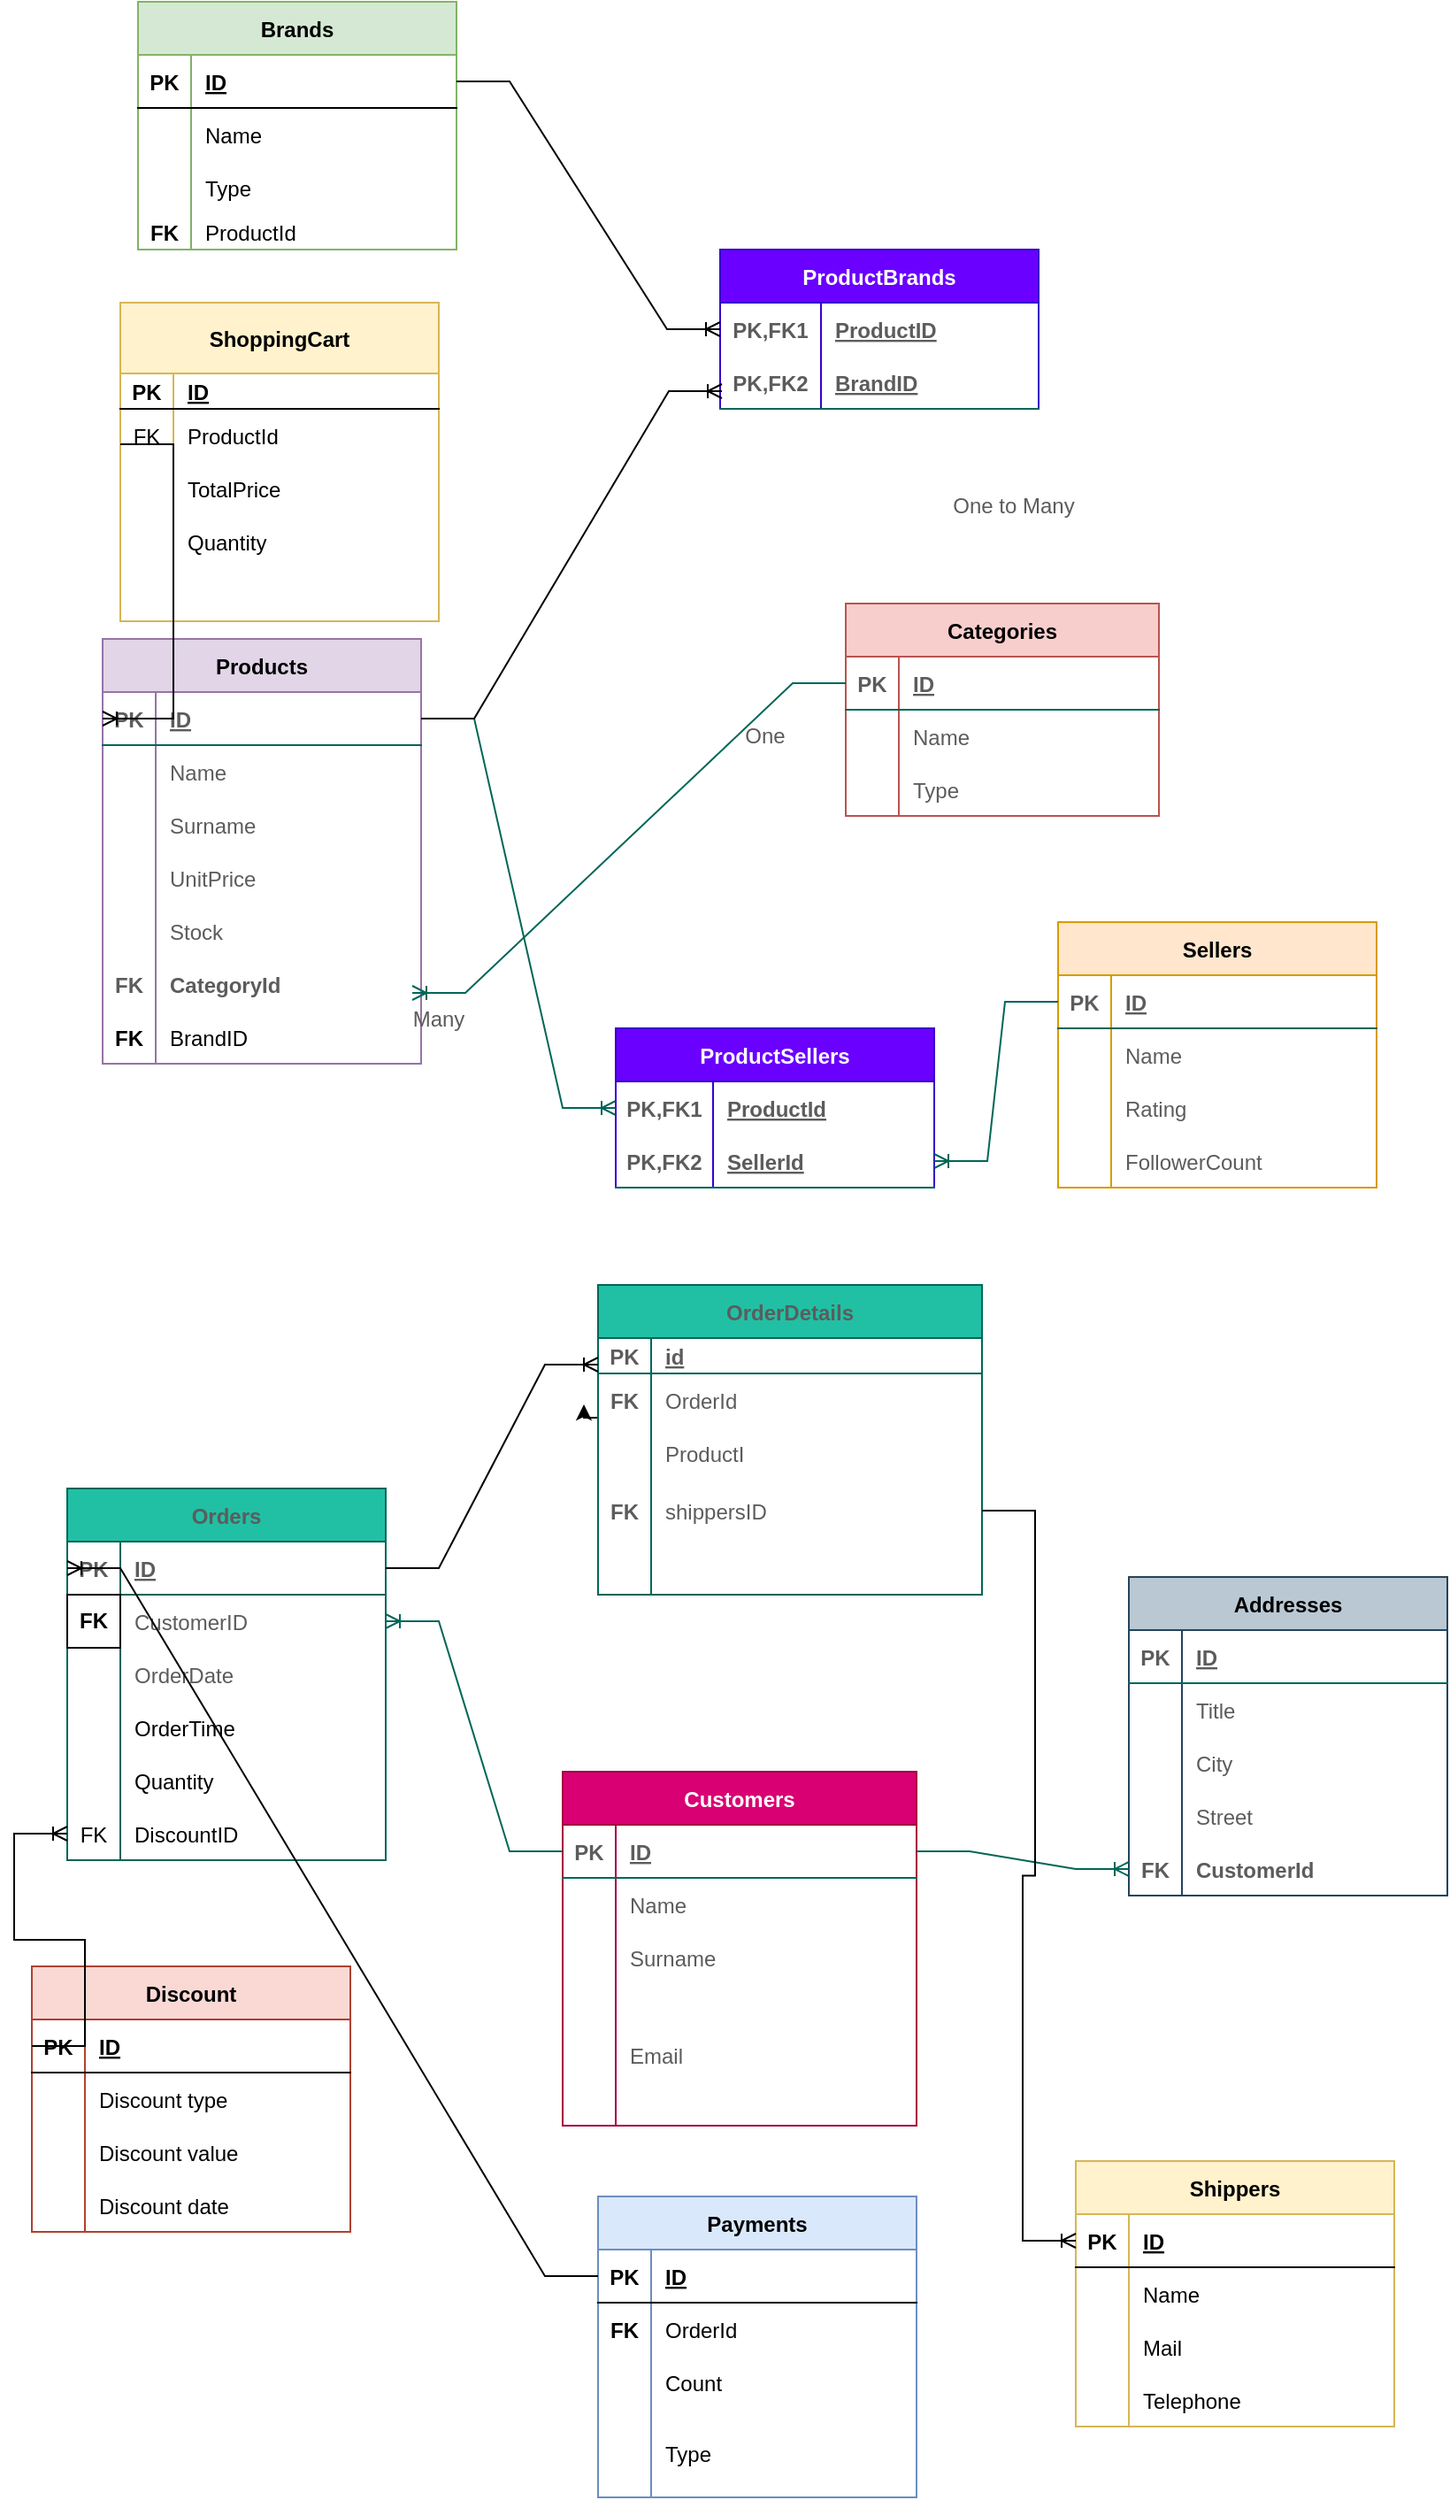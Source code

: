 <mxfile version="20.5.3" type="github"><diagram id="SsWVJKXNd0_bn4p-kOco" name="Sayfa -1"><mxGraphModel dx="1614" dy="468" grid="1" gridSize="10" guides="1" tooltips="1" connect="1" arrows="1" fold="1" page="1" pageScale="1" pageWidth="827" pageHeight="1169" math="0" shadow="0"><root><mxCell id="0"/><mxCell id="1" parent="0"/><mxCell id="GXZONWmwXPVVnxk9bdlw-1" value="Products" style="shape=table;startSize=30;container=1;collapsible=1;childLayout=tableLayout;fixedRows=1;rowLines=0;fontStyle=1;align=center;resizeLast=1;strokeColor=#9673a6;fillColor=#e1d5e7;" parent="1" vertex="1"><mxGeometry x="40" y="770" width="180" height="240" as="geometry"/></mxCell><mxCell id="GXZONWmwXPVVnxk9bdlw-2" value="" style="shape=tableRow;horizontal=0;startSize=0;swimlaneHead=0;swimlaneBody=0;fillColor=none;collapsible=0;dropTarget=0;points=[[0,0.5],[1,0.5]];portConstraint=eastwest;top=0;left=0;right=0;bottom=1;strokeColor=#006658;fontColor=#5C5C5C;" parent="GXZONWmwXPVVnxk9bdlw-1" vertex="1"><mxGeometry y="30" width="180" height="30" as="geometry"/></mxCell><mxCell id="GXZONWmwXPVVnxk9bdlw-3" value="PK" style="shape=partialRectangle;connectable=0;fillColor=none;top=0;left=0;bottom=0;right=0;fontStyle=1;overflow=hidden;strokeColor=#006658;fontColor=#5C5C5C;" parent="GXZONWmwXPVVnxk9bdlw-2" vertex="1"><mxGeometry width="30" height="30" as="geometry"><mxRectangle width="30" height="30" as="alternateBounds"/></mxGeometry></mxCell><mxCell id="GXZONWmwXPVVnxk9bdlw-4" value="ID" style="shape=partialRectangle;connectable=0;fillColor=none;top=0;left=0;bottom=0;right=0;align=left;spacingLeft=6;fontStyle=5;overflow=hidden;strokeColor=#006658;fontColor=#5C5C5C;" parent="GXZONWmwXPVVnxk9bdlw-2" vertex="1"><mxGeometry x="30" width="150" height="30" as="geometry"><mxRectangle width="150" height="30" as="alternateBounds"/></mxGeometry></mxCell><mxCell id="GXZONWmwXPVVnxk9bdlw-5" value="" style="shape=tableRow;horizontal=0;startSize=0;swimlaneHead=0;swimlaneBody=0;fillColor=none;collapsible=0;dropTarget=0;points=[[0,0.5],[1,0.5]];portConstraint=eastwest;top=0;left=0;right=0;bottom=0;strokeColor=#006658;fontColor=#5C5C5C;" parent="GXZONWmwXPVVnxk9bdlw-1" vertex="1"><mxGeometry y="60" width="180" height="30" as="geometry"/></mxCell><mxCell id="GXZONWmwXPVVnxk9bdlw-6" value="" style="shape=partialRectangle;connectable=0;fillColor=none;top=0;left=0;bottom=0;right=0;editable=1;overflow=hidden;strokeColor=#006658;fontColor=#5C5C5C;" parent="GXZONWmwXPVVnxk9bdlw-5" vertex="1"><mxGeometry width="30" height="30" as="geometry"><mxRectangle width="30" height="30" as="alternateBounds"/></mxGeometry></mxCell><mxCell id="GXZONWmwXPVVnxk9bdlw-7" value="Name" style="shape=partialRectangle;connectable=0;fillColor=none;top=0;left=0;bottom=0;right=0;align=left;spacingLeft=6;overflow=hidden;strokeColor=#006658;fontColor=#5C5C5C;" parent="GXZONWmwXPVVnxk9bdlw-5" vertex="1"><mxGeometry x="30" width="150" height="30" as="geometry"><mxRectangle width="150" height="30" as="alternateBounds"/></mxGeometry></mxCell><mxCell id="z5s1nv-oQhwwvgDs9ZLQ-246" value="" style="shape=tableRow;horizontal=0;startSize=0;swimlaneHead=0;swimlaneBody=0;fillColor=none;collapsible=0;dropTarget=0;points=[[0,0.5],[1,0.5]];portConstraint=eastwest;top=0;left=0;right=0;bottom=0;strokeColor=#006658;fontColor=#5C5C5C;" parent="GXZONWmwXPVVnxk9bdlw-1" vertex="1"><mxGeometry y="90" width="180" height="30" as="geometry"/></mxCell><mxCell id="z5s1nv-oQhwwvgDs9ZLQ-247" value="" style="shape=partialRectangle;connectable=0;fillColor=none;top=0;left=0;bottom=0;right=0;editable=1;overflow=hidden;strokeColor=#006658;fontColor=#5C5C5C;" parent="z5s1nv-oQhwwvgDs9ZLQ-246" vertex="1"><mxGeometry width="30" height="30" as="geometry"><mxRectangle width="30" height="30" as="alternateBounds"/></mxGeometry></mxCell><mxCell id="z5s1nv-oQhwwvgDs9ZLQ-248" value="Surname" style="shape=partialRectangle;connectable=0;fillColor=none;top=0;left=0;bottom=0;right=0;align=left;spacingLeft=6;overflow=hidden;strokeColor=#006658;fontColor=#5C5C5C;" parent="z5s1nv-oQhwwvgDs9ZLQ-246" vertex="1"><mxGeometry x="30" width="150" height="30" as="geometry"><mxRectangle width="150" height="30" as="alternateBounds"/></mxGeometry></mxCell><mxCell id="GXZONWmwXPVVnxk9bdlw-8" value="" style="shape=tableRow;horizontal=0;startSize=0;swimlaneHead=0;swimlaneBody=0;fillColor=none;collapsible=0;dropTarget=0;points=[[0,0.5],[1,0.5]];portConstraint=eastwest;top=0;left=0;right=0;bottom=0;strokeColor=#006658;fontColor=#5C5C5C;" parent="GXZONWmwXPVVnxk9bdlw-1" vertex="1"><mxGeometry y="120" width="180" height="30" as="geometry"/></mxCell><mxCell id="GXZONWmwXPVVnxk9bdlw-9" value="" style="shape=partialRectangle;connectable=0;fillColor=none;top=0;left=0;bottom=0;right=0;editable=1;overflow=hidden;strokeColor=#006658;fontColor=#5C5C5C;" parent="GXZONWmwXPVVnxk9bdlw-8" vertex="1"><mxGeometry width="30" height="30" as="geometry"><mxRectangle width="30" height="30" as="alternateBounds"/></mxGeometry></mxCell><mxCell id="GXZONWmwXPVVnxk9bdlw-10" value="UnitPrice" style="shape=partialRectangle;connectable=0;fillColor=none;top=0;left=0;bottom=0;right=0;align=left;spacingLeft=6;overflow=hidden;strokeColor=#006658;fontColor=#5C5C5C;" parent="GXZONWmwXPVVnxk9bdlw-8" vertex="1"><mxGeometry x="30" width="150" height="30" as="geometry"><mxRectangle width="150" height="30" as="alternateBounds"/></mxGeometry></mxCell><mxCell id="GXZONWmwXPVVnxk9bdlw-11" value="" style="shape=tableRow;horizontal=0;startSize=0;swimlaneHead=0;swimlaneBody=0;fillColor=none;collapsible=0;dropTarget=0;points=[[0,0.5],[1,0.5]];portConstraint=eastwest;top=0;left=0;right=0;bottom=0;strokeColor=#006658;fontColor=#5C5C5C;" parent="GXZONWmwXPVVnxk9bdlw-1" vertex="1"><mxGeometry y="150" width="180" height="30" as="geometry"/></mxCell><mxCell id="GXZONWmwXPVVnxk9bdlw-12" value="" style="shape=partialRectangle;connectable=0;fillColor=none;top=0;left=0;bottom=0;right=0;editable=1;overflow=hidden;strokeColor=#006658;fontColor=#5C5C5C;" parent="GXZONWmwXPVVnxk9bdlw-11" vertex="1"><mxGeometry width="30" height="30" as="geometry"><mxRectangle width="30" height="30" as="alternateBounds"/></mxGeometry></mxCell><mxCell id="GXZONWmwXPVVnxk9bdlw-13" value="Stock" style="shape=partialRectangle;connectable=0;fillColor=none;top=0;left=0;bottom=0;right=0;align=left;spacingLeft=6;overflow=hidden;strokeColor=#006658;fontColor=#5C5C5C;" parent="GXZONWmwXPVVnxk9bdlw-11" vertex="1"><mxGeometry x="30" width="150" height="30" as="geometry"><mxRectangle width="150" height="30" as="alternateBounds"/></mxGeometry></mxCell><mxCell id="GXZONWmwXPVVnxk9bdlw-34" value="" style="shape=tableRow;horizontal=0;startSize=0;swimlaneHead=0;swimlaneBody=0;fillColor=none;collapsible=0;dropTarget=0;points=[[0,0.5],[1,0.5]];portConstraint=eastwest;top=0;left=0;right=0;bottom=0;strokeColor=#006658;fontColor=#5C5C5C;" parent="GXZONWmwXPVVnxk9bdlw-1" vertex="1"><mxGeometry y="180" width="180" height="30" as="geometry"/></mxCell><mxCell id="GXZONWmwXPVVnxk9bdlw-35" value="FK" style="shape=partialRectangle;connectable=0;fillColor=none;top=0;left=0;bottom=0;right=0;editable=1;overflow=hidden;fontStyle=1;strokeColor=#006658;fontColor=#5C5C5C;" parent="GXZONWmwXPVVnxk9bdlw-34" vertex="1"><mxGeometry width="30" height="30" as="geometry"><mxRectangle width="30" height="30" as="alternateBounds"/></mxGeometry></mxCell><mxCell id="GXZONWmwXPVVnxk9bdlw-36" value="CategoryId" style="shape=partialRectangle;connectable=0;fillColor=none;top=0;left=0;bottom=0;right=0;align=left;spacingLeft=6;overflow=hidden;fontStyle=1;strokeColor=#006658;fontColor=#5C5C5C;" parent="GXZONWmwXPVVnxk9bdlw-34" vertex="1"><mxGeometry x="30" width="150" height="30" as="geometry"><mxRectangle width="150" height="30" as="alternateBounds"/></mxGeometry></mxCell><mxCell id="z5s1nv-oQhwwvgDs9ZLQ-150" value="" style="shape=tableRow;horizontal=0;startSize=0;swimlaneHead=0;swimlaneBody=0;fillColor=none;collapsible=0;dropTarget=0;points=[[0,0.5],[1,0.5]];portConstraint=eastwest;top=0;left=0;right=0;bottom=0;" parent="GXZONWmwXPVVnxk9bdlw-1" vertex="1"><mxGeometry y="210" width="180" height="30" as="geometry"/></mxCell><mxCell id="z5s1nv-oQhwwvgDs9ZLQ-151" value="FK" style="shape=partialRectangle;connectable=0;fillColor=none;top=0;left=0;bottom=0;right=0;fontStyle=1;overflow=hidden;" parent="z5s1nv-oQhwwvgDs9ZLQ-150" vertex="1"><mxGeometry width="30" height="30" as="geometry"><mxRectangle width="30" height="30" as="alternateBounds"/></mxGeometry></mxCell><mxCell id="z5s1nv-oQhwwvgDs9ZLQ-152" value="BrandID" style="shape=partialRectangle;connectable=0;fillColor=none;top=0;left=0;bottom=0;right=0;align=left;spacingLeft=6;fontStyle=0;overflow=hidden;" parent="z5s1nv-oQhwwvgDs9ZLQ-150" vertex="1"><mxGeometry x="30" width="150" height="30" as="geometry"><mxRectangle width="150" height="30" as="alternateBounds"/></mxGeometry></mxCell><mxCell id="GXZONWmwXPVVnxk9bdlw-14" value="Categories" style="shape=table;startSize=30;container=1;collapsible=1;childLayout=tableLayout;fixedRows=1;rowLines=0;fontStyle=1;align=center;resizeLast=1;strokeColor=#b85450;fillColor=#f8cecc;" parent="1" vertex="1"><mxGeometry x="460" y="750" width="177" height="120" as="geometry"><mxRectangle x="450" y="800" width="100" height="30" as="alternateBounds"/></mxGeometry></mxCell><mxCell id="GXZONWmwXPVVnxk9bdlw-15" value="" style="shape=tableRow;horizontal=0;startSize=0;swimlaneHead=0;swimlaneBody=0;fillColor=none;collapsible=0;dropTarget=0;points=[[0,0.5],[1,0.5]];portConstraint=eastwest;top=0;left=0;right=0;bottom=1;strokeColor=#006658;fontColor=#5C5C5C;" parent="GXZONWmwXPVVnxk9bdlw-14" vertex="1"><mxGeometry y="30" width="177" height="30" as="geometry"/></mxCell><mxCell id="GXZONWmwXPVVnxk9bdlw-16" value="PK" style="shape=partialRectangle;connectable=0;fillColor=none;top=0;left=0;bottom=0;right=0;fontStyle=1;overflow=hidden;strokeColor=#006658;fontColor=#5C5C5C;" parent="GXZONWmwXPVVnxk9bdlw-15" vertex="1"><mxGeometry width="30" height="30" as="geometry"><mxRectangle width="30" height="30" as="alternateBounds"/></mxGeometry></mxCell><mxCell id="GXZONWmwXPVVnxk9bdlw-17" value="ID" style="shape=partialRectangle;connectable=0;fillColor=none;top=0;left=0;bottom=0;right=0;align=left;spacingLeft=6;fontStyle=5;overflow=hidden;strokeColor=#006658;fontColor=#5C5C5C;" parent="GXZONWmwXPVVnxk9bdlw-15" vertex="1"><mxGeometry x="30" width="147" height="30" as="geometry"><mxRectangle width="147" height="30" as="alternateBounds"/></mxGeometry></mxCell><mxCell id="GXZONWmwXPVVnxk9bdlw-18" value="" style="shape=tableRow;horizontal=0;startSize=0;swimlaneHead=0;swimlaneBody=0;fillColor=none;collapsible=0;dropTarget=0;points=[[0,0.5],[1,0.5]];portConstraint=eastwest;top=0;left=0;right=0;bottom=0;strokeColor=#006658;fontColor=#5C5C5C;" parent="GXZONWmwXPVVnxk9bdlw-14" vertex="1"><mxGeometry y="60" width="177" height="30" as="geometry"/></mxCell><mxCell id="GXZONWmwXPVVnxk9bdlw-19" value="" style="shape=partialRectangle;connectable=0;fillColor=none;top=0;left=0;bottom=0;right=0;editable=1;overflow=hidden;strokeColor=#006658;fontColor=#5C5C5C;" parent="GXZONWmwXPVVnxk9bdlw-18" vertex="1"><mxGeometry width="30" height="30" as="geometry"><mxRectangle width="30" height="30" as="alternateBounds"/></mxGeometry></mxCell><mxCell id="GXZONWmwXPVVnxk9bdlw-20" value="Name" style="shape=partialRectangle;connectable=0;fillColor=none;top=0;left=0;bottom=0;right=0;align=left;spacingLeft=6;overflow=hidden;strokeColor=#006658;fontColor=#5C5C5C;" parent="GXZONWmwXPVVnxk9bdlw-18" vertex="1"><mxGeometry x="30" width="147" height="30" as="geometry"><mxRectangle width="147" height="30" as="alternateBounds"/></mxGeometry></mxCell><mxCell id="GXZONWmwXPVVnxk9bdlw-21" value="" style="shape=tableRow;horizontal=0;startSize=0;swimlaneHead=0;swimlaneBody=0;fillColor=none;collapsible=0;dropTarget=0;points=[[0,0.5],[1,0.5]];portConstraint=eastwest;top=0;left=0;right=0;bottom=0;strokeColor=#006658;fontColor=#5C5C5C;" parent="GXZONWmwXPVVnxk9bdlw-14" vertex="1"><mxGeometry y="90" width="177" height="30" as="geometry"/></mxCell><mxCell id="GXZONWmwXPVVnxk9bdlw-22" value="" style="shape=partialRectangle;connectable=0;fillColor=none;top=0;left=0;bottom=0;right=0;editable=1;overflow=hidden;strokeColor=#006658;fontColor=#5C5C5C;" parent="GXZONWmwXPVVnxk9bdlw-21" vertex="1"><mxGeometry width="30" height="30" as="geometry"><mxRectangle width="30" height="30" as="alternateBounds"/></mxGeometry></mxCell><mxCell id="GXZONWmwXPVVnxk9bdlw-23" value="Type" style="shape=partialRectangle;connectable=0;fillColor=none;top=0;left=0;bottom=0;right=0;align=left;spacingLeft=6;overflow=hidden;strokeColor=#006658;fontColor=#5C5C5C;" parent="GXZONWmwXPVVnxk9bdlw-21" vertex="1"><mxGeometry x="30" width="147" height="30" as="geometry"><mxRectangle width="147" height="30" as="alternateBounds"/></mxGeometry></mxCell><mxCell id="GXZONWmwXPVVnxk9bdlw-27" value="One to Many" style="text;html=1;strokeColor=none;fillColor=none;align=center;verticalAlign=middle;whiteSpace=wrap;rounded=0;fontColor=#5C5C5C;" parent="1" vertex="1"><mxGeometry x="510" y="680" width="90" height="30" as="geometry"/></mxCell><mxCell id="GXZONWmwXPVVnxk9bdlw-28" value="" style="edgeStyle=entityRelationEdgeStyle;fontSize=12;html=1;endArrow=ERoneToMany;rounded=0;exitX=0;exitY=0.5;exitDx=0;exitDy=0;entryX=0.25;entryY=0;entryDx=0;entryDy=0;strokeColor=#006658;fontColor=#5C5C5C;" parent="1" source="GXZONWmwXPVVnxk9bdlw-15" target="GXZONWmwXPVVnxk9bdlw-38" edge="1"><mxGeometry width="100" height="100" relative="1" as="geometry"><mxPoint x="250" y="970" as="sourcePoint"/><mxPoint x="280" y="850" as="targetPoint"/></mxGeometry></mxCell><mxCell id="GXZONWmwXPVVnxk9bdlw-38" value="Many" style="text;html=1;strokeColor=none;fillColor=none;align=center;verticalAlign=middle;whiteSpace=wrap;rounded=0;fontColor=#5C5C5C;" parent="1" vertex="1"><mxGeometry x="200" y="970" width="60" height="30" as="geometry"/></mxCell><mxCell id="GXZONWmwXPVVnxk9bdlw-39" value="One" style="text;html=1;align=center;verticalAlign=middle;resizable=0;points=[];autosize=1;strokeColor=none;fillColor=none;fontColor=#5C5C5C;" parent="1" vertex="1"><mxGeometry x="389" y="810" width="50" height="30" as="geometry"/></mxCell><mxCell id="GXZONWmwXPVVnxk9bdlw-40" value="Customers" style="shape=table;startSize=30;container=1;collapsible=1;childLayout=tableLayout;fixedRows=1;rowLines=0;fontStyle=1;align=center;resizeLast=1;fillColor=#d80073;strokeColor=#A50040;fontColor=#ffffff;" parent="1" vertex="1"><mxGeometry x="300" y="1410" width="200" height="200" as="geometry"/></mxCell><mxCell id="GXZONWmwXPVVnxk9bdlw-41" value="" style="shape=tableRow;horizontal=0;startSize=0;swimlaneHead=0;swimlaneBody=0;fillColor=none;collapsible=0;dropTarget=0;points=[[0,0.5],[1,0.5]];portConstraint=eastwest;top=0;left=0;right=0;bottom=1;strokeColor=#006658;fontColor=#5C5C5C;" parent="GXZONWmwXPVVnxk9bdlw-40" vertex="1"><mxGeometry y="30" width="200" height="30" as="geometry"/></mxCell><mxCell id="GXZONWmwXPVVnxk9bdlw-42" value="PK" style="shape=partialRectangle;connectable=0;fillColor=none;top=0;left=0;bottom=0;right=0;fontStyle=1;overflow=hidden;strokeColor=#006658;fontColor=#5C5C5C;" parent="GXZONWmwXPVVnxk9bdlw-41" vertex="1"><mxGeometry width="30" height="30" as="geometry"><mxRectangle width="30" height="30" as="alternateBounds"/></mxGeometry></mxCell><mxCell id="GXZONWmwXPVVnxk9bdlw-43" value="ID" style="shape=partialRectangle;connectable=0;fillColor=none;top=0;left=0;bottom=0;right=0;align=left;spacingLeft=6;fontStyle=5;overflow=hidden;strokeColor=#006658;fontColor=#5C5C5C;" parent="GXZONWmwXPVVnxk9bdlw-41" vertex="1"><mxGeometry x="30" width="170" height="30" as="geometry"><mxRectangle width="170" height="30" as="alternateBounds"/></mxGeometry></mxCell><mxCell id="GXZONWmwXPVVnxk9bdlw-44" value="" style="shape=tableRow;horizontal=0;startSize=0;swimlaneHead=0;swimlaneBody=0;fillColor=none;collapsible=0;dropTarget=0;points=[[0,0.5],[1,0.5]];portConstraint=eastwest;top=0;left=0;right=0;bottom=0;strokeColor=#006658;fontColor=#5C5C5C;" parent="GXZONWmwXPVVnxk9bdlw-40" vertex="1"><mxGeometry y="60" width="200" height="30" as="geometry"/></mxCell><mxCell id="GXZONWmwXPVVnxk9bdlw-45" value="" style="shape=partialRectangle;connectable=0;fillColor=none;top=0;left=0;bottom=0;right=0;editable=1;overflow=hidden;strokeColor=#006658;fontColor=#5C5C5C;" parent="GXZONWmwXPVVnxk9bdlw-44" vertex="1"><mxGeometry width="30" height="30" as="geometry"><mxRectangle width="30" height="30" as="alternateBounds"/></mxGeometry></mxCell><mxCell id="GXZONWmwXPVVnxk9bdlw-46" value="Name" style="shape=partialRectangle;connectable=0;fillColor=none;top=0;left=0;bottom=0;right=0;align=left;spacingLeft=6;overflow=hidden;strokeColor=#006658;fontColor=#5C5C5C;" parent="GXZONWmwXPVVnxk9bdlw-44" vertex="1"><mxGeometry x="30" width="170" height="30" as="geometry"><mxRectangle width="170" height="30" as="alternateBounds"/></mxGeometry></mxCell><mxCell id="GXZONWmwXPVVnxk9bdlw-47" value="" style="shape=tableRow;horizontal=0;startSize=0;swimlaneHead=0;swimlaneBody=0;fillColor=none;collapsible=0;dropTarget=0;points=[[0,0.5],[1,0.5]];portConstraint=eastwest;top=0;left=0;right=0;bottom=0;strokeColor=#006658;fontColor=#5C5C5C;" parent="GXZONWmwXPVVnxk9bdlw-40" vertex="1"><mxGeometry y="90" width="200" height="30" as="geometry"/></mxCell><mxCell id="GXZONWmwXPVVnxk9bdlw-48" value="" style="shape=partialRectangle;connectable=0;fillColor=none;top=0;left=0;bottom=0;right=0;editable=1;overflow=hidden;strokeColor=#006658;fontColor=#5C5C5C;" parent="GXZONWmwXPVVnxk9bdlw-47" vertex="1"><mxGeometry width="30" height="30" as="geometry"><mxRectangle width="30" height="30" as="alternateBounds"/></mxGeometry></mxCell><mxCell id="GXZONWmwXPVVnxk9bdlw-49" value="Surname" style="shape=partialRectangle;connectable=0;fillColor=none;top=0;left=0;bottom=0;right=0;align=left;spacingLeft=6;overflow=hidden;strokeColor=#006658;fontColor=#5C5C5C;" parent="GXZONWmwXPVVnxk9bdlw-47" vertex="1"><mxGeometry x="30" width="170" height="30" as="geometry"><mxRectangle width="170" height="30" as="alternateBounds"/></mxGeometry></mxCell><mxCell id="GXZONWmwXPVVnxk9bdlw-50" value="" style="shape=tableRow;horizontal=0;startSize=0;swimlaneHead=0;swimlaneBody=0;fillColor=none;collapsible=0;dropTarget=0;points=[[0,0.5],[1,0.5]];portConstraint=eastwest;top=0;left=0;right=0;bottom=0;strokeColor=#006658;fontColor=#5C5C5C;" parent="GXZONWmwXPVVnxk9bdlw-40" vertex="1"><mxGeometry y="120" width="200" height="80" as="geometry"/></mxCell><mxCell id="GXZONWmwXPVVnxk9bdlw-51" value="" style="shape=partialRectangle;connectable=0;fillColor=none;top=0;left=0;bottom=0;right=0;editable=1;overflow=hidden;strokeColor=#006658;fontColor=#5C5C5C;" parent="GXZONWmwXPVVnxk9bdlw-50" vertex="1"><mxGeometry width="30" height="80" as="geometry"><mxRectangle width="30" height="80" as="alternateBounds"/></mxGeometry></mxCell><mxCell id="GXZONWmwXPVVnxk9bdlw-52" value="Email" style="shape=partialRectangle;connectable=0;fillColor=none;top=0;left=0;bottom=0;right=0;align=left;spacingLeft=6;overflow=hidden;strokeColor=#006658;fontColor=#5C5C5C;" parent="GXZONWmwXPVVnxk9bdlw-50" vertex="1"><mxGeometry x="30" width="170" height="80" as="geometry"><mxRectangle width="170" height="80" as="alternateBounds"/></mxGeometry></mxCell><mxCell id="GXZONWmwXPVVnxk9bdlw-53" value="Addresses" style="shape=table;startSize=30;container=1;collapsible=1;childLayout=tableLayout;fixedRows=1;rowLines=0;fontStyle=1;align=center;resizeLast=1;fillColor=#bac8d3;strokeColor=#23445d;" parent="1" vertex="1"><mxGeometry x="620" y="1300" width="180" height="180" as="geometry"/></mxCell><mxCell id="GXZONWmwXPVVnxk9bdlw-54" value="" style="shape=tableRow;horizontal=0;startSize=0;swimlaneHead=0;swimlaneBody=0;fillColor=none;collapsible=0;dropTarget=0;points=[[0,0.5],[1,0.5]];portConstraint=eastwest;top=0;left=0;right=0;bottom=1;strokeColor=#006658;fontColor=#5C5C5C;" parent="GXZONWmwXPVVnxk9bdlw-53" vertex="1"><mxGeometry y="30" width="180" height="30" as="geometry"/></mxCell><mxCell id="GXZONWmwXPVVnxk9bdlw-55" value="PK" style="shape=partialRectangle;connectable=0;fillColor=none;top=0;left=0;bottom=0;right=0;fontStyle=1;overflow=hidden;strokeColor=#006658;fontColor=#5C5C5C;" parent="GXZONWmwXPVVnxk9bdlw-54" vertex="1"><mxGeometry width="30" height="30" as="geometry"><mxRectangle width="30" height="30" as="alternateBounds"/></mxGeometry></mxCell><mxCell id="GXZONWmwXPVVnxk9bdlw-56" value="ID" style="shape=partialRectangle;connectable=0;fillColor=none;top=0;left=0;bottom=0;right=0;align=left;spacingLeft=6;fontStyle=5;overflow=hidden;strokeColor=#006658;fontColor=#5C5C5C;" parent="GXZONWmwXPVVnxk9bdlw-54" vertex="1"><mxGeometry x="30" width="150" height="30" as="geometry"><mxRectangle width="150" height="30" as="alternateBounds"/></mxGeometry></mxCell><mxCell id="GXZONWmwXPVVnxk9bdlw-57" value="" style="shape=tableRow;horizontal=0;startSize=0;swimlaneHead=0;swimlaneBody=0;fillColor=none;collapsible=0;dropTarget=0;points=[[0,0.5],[1,0.5]];portConstraint=eastwest;top=0;left=0;right=0;bottom=0;strokeColor=#006658;fontColor=#5C5C5C;" parent="GXZONWmwXPVVnxk9bdlw-53" vertex="1"><mxGeometry y="60" width="180" height="30" as="geometry"/></mxCell><mxCell id="GXZONWmwXPVVnxk9bdlw-58" value="" style="shape=partialRectangle;connectable=0;fillColor=none;top=0;left=0;bottom=0;right=0;editable=1;overflow=hidden;strokeColor=#006658;fontColor=#5C5C5C;" parent="GXZONWmwXPVVnxk9bdlw-57" vertex="1"><mxGeometry width="30" height="30" as="geometry"><mxRectangle width="30" height="30" as="alternateBounds"/></mxGeometry></mxCell><mxCell id="GXZONWmwXPVVnxk9bdlw-59" value="Title" style="shape=partialRectangle;connectable=0;fillColor=none;top=0;left=0;bottom=0;right=0;align=left;spacingLeft=6;overflow=hidden;strokeColor=#006658;fontColor=#5C5C5C;" parent="GXZONWmwXPVVnxk9bdlw-57" vertex="1"><mxGeometry x="30" width="150" height="30" as="geometry"><mxRectangle width="150" height="30" as="alternateBounds"/></mxGeometry></mxCell><mxCell id="GXZONWmwXPVVnxk9bdlw-60" value="" style="shape=tableRow;horizontal=0;startSize=0;swimlaneHead=0;swimlaneBody=0;fillColor=none;collapsible=0;dropTarget=0;points=[[0,0.5],[1,0.5]];portConstraint=eastwest;top=0;left=0;right=0;bottom=0;strokeColor=#006658;fontColor=#5C5C5C;" parent="GXZONWmwXPVVnxk9bdlw-53" vertex="1"><mxGeometry y="90" width="180" height="30" as="geometry"/></mxCell><mxCell id="GXZONWmwXPVVnxk9bdlw-61" value="" style="shape=partialRectangle;connectable=0;fillColor=none;top=0;left=0;bottom=0;right=0;editable=1;overflow=hidden;strokeColor=#006658;fontColor=#5C5C5C;" parent="GXZONWmwXPVVnxk9bdlw-60" vertex="1"><mxGeometry width="30" height="30" as="geometry"><mxRectangle width="30" height="30" as="alternateBounds"/></mxGeometry></mxCell><mxCell id="GXZONWmwXPVVnxk9bdlw-62" value="City" style="shape=partialRectangle;connectable=0;fillColor=none;top=0;left=0;bottom=0;right=0;align=left;spacingLeft=6;overflow=hidden;strokeColor=#006658;fontColor=#5C5C5C;" parent="GXZONWmwXPVVnxk9bdlw-60" vertex="1"><mxGeometry x="30" width="150" height="30" as="geometry"><mxRectangle width="150" height="30" as="alternateBounds"/></mxGeometry></mxCell><mxCell id="GXZONWmwXPVVnxk9bdlw-63" value="" style="shape=tableRow;horizontal=0;startSize=0;swimlaneHead=0;swimlaneBody=0;fillColor=none;collapsible=0;dropTarget=0;points=[[0,0.5],[1,0.5]];portConstraint=eastwest;top=0;left=0;right=0;bottom=0;strokeColor=#006658;fontColor=#5C5C5C;" parent="GXZONWmwXPVVnxk9bdlw-53" vertex="1"><mxGeometry y="120" width="180" height="30" as="geometry"/></mxCell><mxCell id="GXZONWmwXPVVnxk9bdlw-64" value="" style="shape=partialRectangle;connectable=0;fillColor=none;top=0;left=0;bottom=0;right=0;editable=1;overflow=hidden;strokeColor=#006658;fontColor=#5C5C5C;" parent="GXZONWmwXPVVnxk9bdlw-63" vertex="1"><mxGeometry width="30" height="30" as="geometry"><mxRectangle width="30" height="30" as="alternateBounds"/></mxGeometry></mxCell><mxCell id="GXZONWmwXPVVnxk9bdlw-65" value="Street" style="shape=partialRectangle;connectable=0;fillColor=none;top=0;left=0;bottom=0;right=0;align=left;spacingLeft=6;overflow=hidden;strokeColor=#006658;fontColor=#5C5C5C;" parent="GXZONWmwXPVVnxk9bdlw-63" vertex="1"><mxGeometry x="30" width="150" height="30" as="geometry"><mxRectangle width="150" height="30" as="alternateBounds"/></mxGeometry></mxCell><mxCell id="GXZONWmwXPVVnxk9bdlw-66" value="" style="shape=tableRow;horizontal=0;startSize=0;swimlaneHead=0;swimlaneBody=0;fillColor=none;collapsible=0;dropTarget=0;points=[[0,0.5],[1,0.5]];portConstraint=eastwest;top=0;left=0;right=0;bottom=0;strokeColor=#006658;fontColor=#5C5C5C;" parent="GXZONWmwXPVVnxk9bdlw-53" vertex="1"><mxGeometry y="150" width="180" height="30" as="geometry"/></mxCell><mxCell id="GXZONWmwXPVVnxk9bdlw-67" value="FK" style="shape=partialRectangle;connectable=0;fillColor=none;top=0;left=0;bottom=0;right=0;editable=1;overflow=hidden;fontStyle=1;strokeColor=#006658;fontColor=#5C5C5C;" parent="GXZONWmwXPVVnxk9bdlw-66" vertex="1"><mxGeometry width="30" height="30" as="geometry"><mxRectangle width="30" height="30" as="alternateBounds"/></mxGeometry></mxCell><mxCell id="GXZONWmwXPVVnxk9bdlw-68" value="CustomerId" style="shape=partialRectangle;connectable=0;fillColor=none;top=0;left=0;bottom=0;right=0;align=left;spacingLeft=6;overflow=hidden;fontStyle=1;strokeColor=#006658;fontColor=#5C5C5C;" parent="GXZONWmwXPVVnxk9bdlw-66" vertex="1"><mxGeometry x="30" width="150" height="30" as="geometry"><mxRectangle width="150" height="30" as="alternateBounds"/></mxGeometry></mxCell><mxCell id="GXZONWmwXPVVnxk9bdlw-69" value="" style="edgeStyle=entityRelationEdgeStyle;fontSize=12;html=1;endArrow=ERoneToMany;rounded=0;exitX=1;exitY=0.5;exitDx=0;exitDy=0;entryX=0;entryY=0.5;entryDx=0;entryDy=0;strokeColor=#006658;fontColor=#5C5C5C;" parent="1" source="GXZONWmwXPVVnxk9bdlw-41" target="GXZONWmwXPVVnxk9bdlw-66" edge="1"><mxGeometry width="100" height="100" relative="1" as="geometry"><mxPoint x="289" y="1431" as="sourcePoint"/><mxPoint x="420" y="1371" as="targetPoint"/></mxGeometry></mxCell><mxCell id="GXZONWmwXPVVnxk9bdlw-71" value="Sellers" style="shape=table;startSize=30;container=1;collapsible=1;childLayout=tableLayout;fixedRows=1;rowLines=0;fontStyle=1;align=center;resizeLast=1;fillColor=#ffe6cc;strokeColor=#d79b00;" parent="1" vertex="1"><mxGeometry x="580" y="930" width="180" height="150" as="geometry"/></mxCell><mxCell id="GXZONWmwXPVVnxk9bdlw-72" value="" style="shape=tableRow;horizontal=0;startSize=0;swimlaneHead=0;swimlaneBody=0;fillColor=none;collapsible=0;dropTarget=0;points=[[0,0.5],[1,0.5]];portConstraint=eastwest;top=0;left=0;right=0;bottom=1;strokeColor=#006658;fontColor=#5C5C5C;" parent="GXZONWmwXPVVnxk9bdlw-71" vertex="1"><mxGeometry y="30" width="180" height="30" as="geometry"/></mxCell><mxCell id="GXZONWmwXPVVnxk9bdlw-73" value="PK" style="shape=partialRectangle;connectable=0;fillColor=none;top=0;left=0;bottom=0;right=0;fontStyle=1;overflow=hidden;strokeColor=#006658;fontColor=#5C5C5C;" parent="GXZONWmwXPVVnxk9bdlw-72" vertex="1"><mxGeometry width="30" height="30" as="geometry"><mxRectangle width="30" height="30" as="alternateBounds"/></mxGeometry></mxCell><mxCell id="GXZONWmwXPVVnxk9bdlw-74" value="ID" style="shape=partialRectangle;connectable=0;fillColor=none;top=0;left=0;bottom=0;right=0;align=left;spacingLeft=6;fontStyle=5;overflow=hidden;strokeColor=#006658;fontColor=#5C5C5C;" parent="GXZONWmwXPVVnxk9bdlw-72" vertex="1"><mxGeometry x="30" width="150" height="30" as="geometry"><mxRectangle width="150" height="30" as="alternateBounds"/></mxGeometry></mxCell><mxCell id="GXZONWmwXPVVnxk9bdlw-75" value="" style="shape=tableRow;horizontal=0;startSize=0;swimlaneHead=0;swimlaneBody=0;fillColor=none;collapsible=0;dropTarget=0;points=[[0,0.5],[1,0.5]];portConstraint=eastwest;top=0;left=0;right=0;bottom=0;strokeColor=#006658;fontColor=#5C5C5C;" parent="GXZONWmwXPVVnxk9bdlw-71" vertex="1"><mxGeometry y="60" width="180" height="30" as="geometry"/></mxCell><mxCell id="GXZONWmwXPVVnxk9bdlw-76" value="" style="shape=partialRectangle;connectable=0;fillColor=none;top=0;left=0;bottom=0;right=0;editable=1;overflow=hidden;strokeColor=#006658;fontColor=#5C5C5C;" parent="GXZONWmwXPVVnxk9bdlw-75" vertex="1"><mxGeometry width="30" height="30" as="geometry"><mxRectangle width="30" height="30" as="alternateBounds"/></mxGeometry></mxCell><mxCell id="GXZONWmwXPVVnxk9bdlw-77" value="Name" style="shape=partialRectangle;connectable=0;fillColor=none;top=0;left=0;bottom=0;right=0;align=left;spacingLeft=6;overflow=hidden;strokeColor=#006658;fontColor=#5C5C5C;" parent="GXZONWmwXPVVnxk9bdlw-75" vertex="1"><mxGeometry x="30" width="150" height="30" as="geometry"><mxRectangle width="150" height="30" as="alternateBounds"/></mxGeometry></mxCell><mxCell id="GXZONWmwXPVVnxk9bdlw-78" value="" style="shape=tableRow;horizontal=0;startSize=0;swimlaneHead=0;swimlaneBody=0;fillColor=none;collapsible=0;dropTarget=0;points=[[0,0.5],[1,0.5]];portConstraint=eastwest;top=0;left=0;right=0;bottom=0;strokeColor=#006658;fontColor=#5C5C5C;" parent="GXZONWmwXPVVnxk9bdlw-71" vertex="1"><mxGeometry y="90" width="180" height="30" as="geometry"/></mxCell><mxCell id="GXZONWmwXPVVnxk9bdlw-79" value="" style="shape=partialRectangle;connectable=0;fillColor=none;top=0;left=0;bottom=0;right=0;editable=1;overflow=hidden;strokeColor=#006658;fontColor=#5C5C5C;" parent="GXZONWmwXPVVnxk9bdlw-78" vertex="1"><mxGeometry width="30" height="30" as="geometry"><mxRectangle width="30" height="30" as="alternateBounds"/></mxGeometry></mxCell><mxCell id="GXZONWmwXPVVnxk9bdlw-80" value="Rating" style="shape=partialRectangle;connectable=0;fillColor=none;top=0;left=0;bottom=0;right=0;align=left;spacingLeft=6;overflow=hidden;strokeColor=#006658;fontColor=#5C5C5C;" parent="GXZONWmwXPVVnxk9bdlw-78" vertex="1"><mxGeometry x="30" width="150" height="30" as="geometry"><mxRectangle width="150" height="30" as="alternateBounds"/></mxGeometry></mxCell><mxCell id="GXZONWmwXPVVnxk9bdlw-81" value="" style="shape=tableRow;horizontal=0;startSize=0;swimlaneHead=0;swimlaneBody=0;fillColor=none;collapsible=0;dropTarget=0;points=[[0,0.5],[1,0.5]];portConstraint=eastwest;top=0;left=0;right=0;bottom=0;strokeColor=#006658;fontColor=#5C5C5C;" parent="GXZONWmwXPVVnxk9bdlw-71" vertex="1"><mxGeometry y="120" width="180" height="30" as="geometry"/></mxCell><mxCell id="GXZONWmwXPVVnxk9bdlw-82" value="" style="shape=partialRectangle;connectable=0;fillColor=none;top=0;left=0;bottom=0;right=0;editable=1;overflow=hidden;strokeColor=#006658;fontColor=#5C5C5C;" parent="GXZONWmwXPVVnxk9bdlw-81" vertex="1"><mxGeometry width="30" height="30" as="geometry"><mxRectangle width="30" height="30" as="alternateBounds"/></mxGeometry></mxCell><mxCell id="GXZONWmwXPVVnxk9bdlw-83" value="FollowerCount" style="shape=partialRectangle;connectable=0;fillColor=none;top=0;left=0;bottom=0;right=0;align=left;spacingLeft=6;overflow=hidden;strokeColor=#006658;fontColor=#5C5C5C;" parent="GXZONWmwXPVVnxk9bdlw-81" vertex="1"><mxGeometry x="30" width="150" height="30" as="geometry"><mxRectangle width="150" height="30" as="alternateBounds"/></mxGeometry></mxCell><mxCell id="GXZONWmwXPVVnxk9bdlw-97" value="ProductSellers" style="shape=table;startSize=30;container=1;collapsible=1;childLayout=tableLayout;fixedRows=1;rowLines=0;fontStyle=1;align=center;resizeLast=1;fillColor=#6a00ff;strokeColor=#3700CC;fontColor=#ffffff;" parent="1" vertex="1"><mxGeometry x="330" y="990" width="180" height="90" as="geometry"/></mxCell><mxCell id="GXZONWmwXPVVnxk9bdlw-98" value="" style="shape=tableRow;horizontal=0;startSize=0;swimlaneHead=0;swimlaneBody=0;fillColor=none;collapsible=0;dropTarget=0;points=[[0,0.5],[1,0.5]];portConstraint=eastwest;top=0;left=0;right=0;bottom=0;strokeColor=#006658;fontColor=#5C5C5C;" parent="GXZONWmwXPVVnxk9bdlw-97" vertex="1"><mxGeometry y="30" width="180" height="30" as="geometry"/></mxCell><mxCell id="GXZONWmwXPVVnxk9bdlw-99" value="PK,FK1" style="shape=partialRectangle;connectable=0;fillColor=none;top=0;left=0;bottom=0;right=0;fontStyle=1;overflow=hidden;strokeColor=#006658;fontColor=#5C5C5C;" parent="GXZONWmwXPVVnxk9bdlw-98" vertex="1"><mxGeometry width="55" height="30" as="geometry"><mxRectangle width="55" height="30" as="alternateBounds"/></mxGeometry></mxCell><mxCell id="GXZONWmwXPVVnxk9bdlw-100" value="ProductId" style="shape=partialRectangle;connectable=0;fillColor=none;top=0;left=0;bottom=0;right=0;align=left;spacingLeft=6;fontStyle=5;overflow=hidden;strokeColor=#006658;fontColor=#5C5C5C;" parent="GXZONWmwXPVVnxk9bdlw-98" vertex="1"><mxGeometry x="55" width="125" height="30" as="geometry"><mxRectangle width="125" height="30" as="alternateBounds"/></mxGeometry></mxCell><mxCell id="GXZONWmwXPVVnxk9bdlw-101" value="" style="shape=tableRow;horizontal=0;startSize=0;swimlaneHead=0;swimlaneBody=0;fillColor=none;collapsible=0;dropTarget=0;points=[[0,0.5],[1,0.5]];portConstraint=eastwest;top=0;left=0;right=0;bottom=1;strokeColor=#006658;fontColor=#5C5C5C;" parent="GXZONWmwXPVVnxk9bdlw-97" vertex="1"><mxGeometry y="60" width="180" height="30" as="geometry"/></mxCell><mxCell id="GXZONWmwXPVVnxk9bdlw-102" value="PK,FK2" style="shape=partialRectangle;connectable=0;fillColor=none;top=0;left=0;bottom=0;right=0;fontStyle=1;overflow=hidden;strokeColor=#006658;fontColor=#5C5C5C;" parent="GXZONWmwXPVVnxk9bdlw-101" vertex="1"><mxGeometry width="55" height="30" as="geometry"><mxRectangle width="55" height="30" as="alternateBounds"/></mxGeometry></mxCell><mxCell id="GXZONWmwXPVVnxk9bdlw-103" value="SellerId" style="shape=partialRectangle;connectable=0;fillColor=none;top=0;left=0;bottom=0;right=0;align=left;spacingLeft=6;fontStyle=5;overflow=hidden;strokeColor=#006658;fontColor=#5C5C5C;" parent="GXZONWmwXPVVnxk9bdlw-101" vertex="1"><mxGeometry x="55" width="125" height="30" as="geometry"><mxRectangle width="125" height="30" as="alternateBounds"/></mxGeometry></mxCell><mxCell id="GXZONWmwXPVVnxk9bdlw-124" value="" style="edgeStyle=entityRelationEdgeStyle;fontSize=12;html=1;endArrow=ERoneToMany;rounded=0;entryX=0;entryY=0.5;entryDx=0;entryDy=0;strokeColor=#006658;fontColor=#5C5C5C;" parent="1" source="GXZONWmwXPVVnxk9bdlw-2" target="GXZONWmwXPVVnxk9bdlw-98" edge="1"><mxGeometry width="100" height="100" relative="1" as="geometry"><mxPoint x="70" y="870" as="sourcePoint"/><mxPoint x="50" y="1085" as="targetPoint"/></mxGeometry></mxCell><mxCell id="GXZONWmwXPVVnxk9bdlw-143" value="" style="edgeStyle=entityRelationEdgeStyle;fontSize=12;html=1;endArrow=ERoneToMany;rounded=0;entryX=1;entryY=0.5;entryDx=0;entryDy=0;exitX=0;exitY=0.5;exitDx=0;exitDy=0;strokeColor=#006658;fontColor=#5C5C5C;" parent="1" source="GXZONWmwXPVVnxk9bdlw-72" target="GXZONWmwXPVVnxk9bdlw-101" edge="1"><mxGeometry width="100" height="100" relative="1" as="geometry"><mxPoint x="500" y="1240" as="sourcePoint"/><mxPoint x="600" y="1140" as="targetPoint"/></mxGeometry></mxCell><mxCell id="hqLuWDgakcJ7ul0m52xU-1" value="Orders" style="shape=table;startSize=30;container=1;collapsible=1;childLayout=tableLayout;fixedRows=1;rowLines=0;fontStyle=1;align=center;resizeLast=1;strokeColor=#006658;fontColor=#5C5C5C;fillColor=#21C0A5;" parent="1" vertex="1"><mxGeometry x="20" y="1250" width="180" height="210" as="geometry"/></mxCell><mxCell id="hqLuWDgakcJ7ul0m52xU-2" value="" style="shape=tableRow;horizontal=0;startSize=0;swimlaneHead=0;swimlaneBody=0;fillColor=none;collapsible=0;dropTarget=0;points=[[0,0.5],[1,0.5]];portConstraint=eastwest;top=0;left=0;right=0;bottom=1;strokeColor=#006658;fontColor=#5C5C5C;" parent="hqLuWDgakcJ7ul0m52xU-1" vertex="1"><mxGeometry y="30" width="180" height="30" as="geometry"/></mxCell><mxCell id="hqLuWDgakcJ7ul0m52xU-3" value="PK" style="shape=partialRectangle;connectable=0;fillColor=none;top=0;left=0;bottom=0;right=0;fontStyle=1;overflow=hidden;strokeColor=#006658;fontColor=#5C5C5C;" parent="hqLuWDgakcJ7ul0m52xU-2" vertex="1"><mxGeometry width="30" height="30" as="geometry"><mxRectangle width="30" height="30" as="alternateBounds"/></mxGeometry></mxCell><mxCell id="hqLuWDgakcJ7ul0m52xU-4" value="ID" style="shape=partialRectangle;connectable=0;fillColor=none;top=0;left=0;bottom=0;right=0;align=left;spacingLeft=6;fontStyle=5;overflow=hidden;strokeColor=#006658;fontColor=#5C5C5C;" parent="hqLuWDgakcJ7ul0m52xU-2" vertex="1"><mxGeometry x="30" width="150" height="30" as="geometry"><mxRectangle width="150" height="30" as="alternateBounds"/></mxGeometry></mxCell><mxCell id="hqLuWDgakcJ7ul0m52xU-5" value="" style="shape=tableRow;horizontal=0;startSize=0;swimlaneHead=0;swimlaneBody=0;fillColor=none;collapsible=0;dropTarget=0;points=[[0,0.5],[1,0.5]];portConstraint=eastwest;top=0;left=0;right=0;bottom=0;strokeColor=#006658;fontColor=#5C5C5C;" parent="hqLuWDgakcJ7ul0m52xU-1" vertex="1"><mxGeometry y="60" width="180" height="30" as="geometry"/></mxCell><mxCell id="hqLuWDgakcJ7ul0m52xU-6" value="" style="shape=partialRectangle;connectable=0;fillColor=none;top=0;left=0;bottom=0;right=0;editable=1;overflow=hidden;strokeColor=#006658;fontColor=#5C5C5C;" parent="hqLuWDgakcJ7ul0m52xU-5" vertex="1"><mxGeometry width="30" height="30" as="geometry"><mxRectangle width="30" height="30" as="alternateBounds"/></mxGeometry></mxCell><mxCell id="hqLuWDgakcJ7ul0m52xU-7" value="CustomerID" style="shape=partialRectangle;connectable=0;fillColor=none;top=0;left=0;bottom=0;right=0;align=left;spacingLeft=6;overflow=hidden;strokeColor=#006658;fontColor=#5C5C5C;" parent="hqLuWDgakcJ7ul0m52xU-5" vertex="1"><mxGeometry x="30" width="150" height="30" as="geometry"><mxRectangle width="150" height="30" as="alternateBounds"/></mxGeometry></mxCell><mxCell id="hqLuWDgakcJ7ul0m52xU-8" value="" style="shape=tableRow;horizontal=0;startSize=0;swimlaneHead=0;swimlaneBody=0;fillColor=none;collapsible=0;dropTarget=0;points=[[0,0.5],[1,0.5]];portConstraint=eastwest;top=0;left=0;right=0;bottom=0;strokeColor=#006658;fontColor=#5C5C5C;" parent="hqLuWDgakcJ7ul0m52xU-1" vertex="1"><mxGeometry y="90" width="180" height="30" as="geometry"/></mxCell><mxCell id="hqLuWDgakcJ7ul0m52xU-9" value="" style="shape=partialRectangle;connectable=0;fillColor=none;top=0;left=0;bottom=0;right=0;editable=1;overflow=hidden;strokeColor=#006658;fontColor=#5C5C5C;" parent="hqLuWDgakcJ7ul0m52xU-8" vertex="1"><mxGeometry width="30" height="30" as="geometry"><mxRectangle width="30" height="30" as="alternateBounds"/></mxGeometry></mxCell><mxCell id="hqLuWDgakcJ7ul0m52xU-10" value="OrderDate" style="shape=partialRectangle;connectable=0;fillColor=none;top=0;left=0;bottom=0;right=0;align=left;spacingLeft=6;overflow=hidden;strokeColor=#006658;fontColor=#5C5C5C;" parent="hqLuWDgakcJ7ul0m52xU-8" vertex="1"><mxGeometry x="30" width="150" height="30" as="geometry"><mxRectangle width="150" height="30" as="alternateBounds"/></mxGeometry></mxCell><mxCell id="z5s1nv-oQhwwvgDs9ZLQ-160" value="" style="shape=tableRow;horizontal=0;startSize=0;swimlaneHead=0;swimlaneBody=0;fillColor=none;collapsible=0;dropTarget=0;points=[[0,0.5],[1,0.5]];portConstraint=eastwest;top=0;left=0;right=0;bottom=0;" parent="hqLuWDgakcJ7ul0m52xU-1" vertex="1"><mxGeometry y="120" width="180" height="30" as="geometry"/></mxCell><mxCell id="z5s1nv-oQhwwvgDs9ZLQ-161" value="" style="shape=partialRectangle;connectable=0;fillColor=none;top=0;left=0;bottom=0;right=0;fontStyle=0;overflow=hidden;" parent="z5s1nv-oQhwwvgDs9ZLQ-160" vertex="1"><mxGeometry width="30" height="30" as="geometry"><mxRectangle width="30" height="30" as="alternateBounds"/></mxGeometry></mxCell><mxCell id="z5s1nv-oQhwwvgDs9ZLQ-162" value="OrderTime" style="shape=partialRectangle;connectable=0;fillColor=none;top=0;left=0;bottom=0;right=0;align=left;spacingLeft=6;fontStyle=0;overflow=hidden;" parent="z5s1nv-oQhwwvgDs9ZLQ-160" vertex="1"><mxGeometry x="30" width="150" height="30" as="geometry"><mxRectangle width="150" height="30" as="alternateBounds"/></mxGeometry></mxCell><mxCell id="z5s1nv-oQhwwvgDs9ZLQ-172" value="" style="shape=tableRow;horizontal=0;startSize=0;swimlaneHead=0;swimlaneBody=0;fillColor=none;collapsible=0;dropTarget=0;points=[[0,0.5],[1,0.5]];portConstraint=eastwest;top=0;left=0;right=0;bottom=0;" parent="hqLuWDgakcJ7ul0m52xU-1" vertex="1"><mxGeometry y="150" width="180" height="30" as="geometry"/></mxCell><mxCell id="z5s1nv-oQhwwvgDs9ZLQ-173" value="" style="shape=partialRectangle;connectable=0;fillColor=none;top=0;left=0;bottom=0;right=0;fontStyle=0;overflow=hidden;" parent="z5s1nv-oQhwwvgDs9ZLQ-172" vertex="1"><mxGeometry width="30" height="30" as="geometry"><mxRectangle width="30" height="30" as="alternateBounds"/></mxGeometry></mxCell><mxCell id="z5s1nv-oQhwwvgDs9ZLQ-174" value="Quantity" style="shape=partialRectangle;connectable=0;fillColor=none;top=0;left=0;bottom=0;right=0;align=left;spacingLeft=6;fontStyle=0;overflow=hidden;" parent="z5s1nv-oQhwwvgDs9ZLQ-172" vertex="1"><mxGeometry x="30" width="150" height="30" as="geometry"><mxRectangle width="150" height="30" as="alternateBounds"/></mxGeometry></mxCell><mxCell id="vzjG7QrEXRIhAbdPNMKI-51" value="" style="shape=tableRow;horizontal=0;startSize=0;swimlaneHead=0;swimlaneBody=0;fillColor=none;collapsible=0;dropTarget=0;points=[[0,0.5],[1,0.5]];portConstraint=eastwest;top=0;left=0;right=0;bottom=0;" vertex="1" parent="hqLuWDgakcJ7ul0m52xU-1"><mxGeometry y="180" width="180" height="30" as="geometry"/></mxCell><mxCell id="vzjG7QrEXRIhAbdPNMKI-52" value="FK" style="shape=partialRectangle;connectable=0;fillColor=none;top=0;left=0;bottom=0;right=0;fontStyle=0;overflow=hidden;" vertex="1" parent="vzjG7QrEXRIhAbdPNMKI-51"><mxGeometry width="30" height="30" as="geometry"><mxRectangle width="30" height="30" as="alternateBounds"/></mxGeometry></mxCell><mxCell id="vzjG7QrEXRIhAbdPNMKI-53" value="DiscountID" style="shape=partialRectangle;connectable=0;fillColor=none;top=0;left=0;bottom=0;right=0;align=left;spacingLeft=6;fontStyle=0;overflow=hidden;" vertex="1" parent="vzjG7QrEXRIhAbdPNMKI-51"><mxGeometry x="30" width="150" height="30" as="geometry"><mxRectangle width="150" height="30" as="alternateBounds"/></mxGeometry></mxCell><mxCell id="hqLuWDgakcJ7ul0m52xU-14" value="OrderDetails" style="shape=table;startSize=30;container=1;collapsible=1;childLayout=tableLayout;fixedRows=1;rowLines=0;fontStyle=1;align=center;resizeLast=1;strokeColor=#006658;fontColor=#5C5C5C;fillColor=#21C0A5;" parent="1" vertex="1"><mxGeometry x="320" y="1135" width="217" height="175" as="geometry"/></mxCell><mxCell id="hqLuWDgakcJ7ul0m52xU-15" value="" style="shape=tableRow;horizontal=0;startSize=0;swimlaneHead=0;swimlaneBody=0;fillColor=none;collapsible=0;dropTarget=0;points=[[0,0.5],[1,0.5]];portConstraint=eastwest;top=0;left=0;right=0;bottom=1;strokeColor=#006658;fontColor=#5C5C5C;" parent="hqLuWDgakcJ7ul0m52xU-14" vertex="1"><mxGeometry y="30" width="217" height="20" as="geometry"/></mxCell><mxCell id="hqLuWDgakcJ7ul0m52xU-16" value="PK" style="shape=partialRectangle;connectable=0;fillColor=none;top=0;left=0;bottom=0;right=0;fontStyle=1;overflow=hidden;strokeColor=#006658;fontColor=#5C5C5C;" parent="hqLuWDgakcJ7ul0m52xU-15" vertex="1"><mxGeometry width="30" height="20" as="geometry"><mxRectangle width="30" height="20" as="alternateBounds"/></mxGeometry></mxCell><mxCell id="hqLuWDgakcJ7ul0m52xU-17" value="id" style="shape=partialRectangle;connectable=0;fillColor=none;top=0;left=0;bottom=0;right=0;align=left;spacingLeft=6;fontStyle=5;overflow=hidden;strokeColor=#006658;fontColor=#5C5C5C;" parent="hqLuWDgakcJ7ul0m52xU-15" vertex="1"><mxGeometry x="30" width="187" height="20" as="geometry"><mxRectangle width="187" height="20" as="alternateBounds"/></mxGeometry></mxCell><mxCell id="hqLuWDgakcJ7ul0m52xU-18" value="" style="shape=tableRow;horizontal=0;startSize=0;swimlaneHead=0;swimlaneBody=0;fillColor=none;collapsible=0;dropTarget=0;points=[[0,0.5],[1,0.5]];portConstraint=eastwest;top=0;left=0;right=0;bottom=0;strokeColor=#006658;fontColor=#5C5C5C;" parent="hqLuWDgakcJ7ul0m52xU-14" vertex="1"><mxGeometry y="50" width="217" height="30" as="geometry"/></mxCell><mxCell id="hqLuWDgakcJ7ul0m52xU-19" value="FK" style="shape=partialRectangle;connectable=0;fillColor=none;top=0;left=0;bottom=0;right=0;editable=1;overflow=hidden;strokeColor=#006658;fontColor=#5C5C5C;fontStyle=1" parent="hqLuWDgakcJ7ul0m52xU-18" vertex="1"><mxGeometry width="30" height="30" as="geometry"><mxRectangle width="30" height="30" as="alternateBounds"/></mxGeometry></mxCell><mxCell id="hqLuWDgakcJ7ul0m52xU-20" value="OrderId" style="shape=partialRectangle;connectable=0;fillColor=none;top=0;left=0;bottom=0;right=0;align=left;spacingLeft=6;overflow=hidden;strokeColor=#006658;fontColor=#5C5C5C;" parent="hqLuWDgakcJ7ul0m52xU-18" vertex="1"><mxGeometry x="30" width="187" height="30" as="geometry"><mxRectangle width="187" height="30" as="alternateBounds"/></mxGeometry></mxCell><mxCell id="hqLuWDgakcJ7ul0m52xU-21" value="" style="shape=tableRow;horizontal=0;startSize=0;swimlaneHead=0;swimlaneBody=0;fillColor=none;collapsible=0;dropTarget=0;points=[[0,0.5],[1,0.5]];portConstraint=eastwest;top=0;left=0;right=0;bottom=0;strokeColor=#006658;fontColor=#5C5C5C;" parent="hqLuWDgakcJ7ul0m52xU-14" vertex="1"><mxGeometry y="80" width="217" height="30" as="geometry"/></mxCell><mxCell id="hqLuWDgakcJ7ul0m52xU-22" value="" style="shape=partialRectangle;connectable=0;fillColor=none;top=0;left=0;bottom=0;right=0;editable=1;overflow=hidden;strokeColor=#006658;fontColor=#5C5C5C;" parent="hqLuWDgakcJ7ul0m52xU-21" vertex="1"><mxGeometry width="30" height="30" as="geometry"><mxRectangle width="30" height="30" as="alternateBounds"/></mxGeometry></mxCell><mxCell id="hqLuWDgakcJ7ul0m52xU-23" value="ProductI" style="shape=partialRectangle;connectable=0;fillColor=none;top=0;left=0;bottom=0;right=0;align=left;spacingLeft=6;overflow=hidden;strokeColor=#006658;fontColor=#5C5C5C;" parent="hqLuWDgakcJ7ul0m52xU-21" vertex="1"><mxGeometry x="30" width="187" height="30" as="geometry"><mxRectangle width="187" height="30" as="alternateBounds"/></mxGeometry></mxCell><mxCell id="hqLuWDgakcJ7ul0m52xU-24" value="" style="shape=tableRow;horizontal=0;startSize=0;swimlaneHead=0;swimlaneBody=0;fillColor=none;collapsible=0;dropTarget=0;points=[[0,0.5],[1,0.5]];portConstraint=eastwest;top=0;left=0;right=0;bottom=0;strokeColor=#006658;fontColor=#5C5C5C;" parent="hqLuWDgakcJ7ul0m52xU-14" vertex="1"><mxGeometry y="110" width="217" height="35" as="geometry"/></mxCell><mxCell id="hqLuWDgakcJ7ul0m52xU-25" value="FK" style="shape=partialRectangle;connectable=0;fillColor=none;top=0;left=0;bottom=0;right=0;editable=1;overflow=hidden;strokeColor=#006658;fontColor=#5C5C5C;fontStyle=1" parent="hqLuWDgakcJ7ul0m52xU-24" vertex="1"><mxGeometry width="30" height="35" as="geometry"><mxRectangle width="30" height="35" as="alternateBounds"/></mxGeometry></mxCell><mxCell id="hqLuWDgakcJ7ul0m52xU-26" value="shippersID" style="shape=partialRectangle;connectable=0;fillColor=none;top=0;left=0;bottom=0;right=0;align=left;spacingLeft=6;overflow=hidden;strokeColor=#006658;fontColor=#5C5C5C;" parent="hqLuWDgakcJ7ul0m52xU-24" vertex="1"><mxGeometry x="30" width="187" height="35" as="geometry"><mxRectangle width="187" height="35" as="alternateBounds"/></mxGeometry></mxCell><mxCell id="z5s1nv-oQhwwvgDs9ZLQ-169" value="" style="shape=tableRow;horizontal=0;startSize=0;swimlaneHead=0;swimlaneBody=0;fillColor=none;collapsible=0;dropTarget=0;points=[[0,0.5],[1,0.5]];portConstraint=eastwest;top=0;left=0;right=0;bottom=0;" parent="hqLuWDgakcJ7ul0m52xU-14" vertex="1"><mxGeometry y="145" width="217" height="30" as="geometry"/></mxCell><mxCell id="z5s1nv-oQhwwvgDs9ZLQ-170" value="" style="shape=partialRectangle;connectable=0;fillColor=none;top=0;left=0;bottom=0;right=0;fontStyle=0;overflow=hidden;" parent="z5s1nv-oQhwwvgDs9ZLQ-169" vertex="1"><mxGeometry width="30" height="30" as="geometry"><mxRectangle width="30" height="30" as="alternateBounds"/></mxGeometry></mxCell><mxCell id="z5s1nv-oQhwwvgDs9ZLQ-171" value="" style="shape=partialRectangle;connectable=0;fillColor=none;top=0;left=0;bottom=0;right=0;align=left;spacingLeft=6;fontStyle=0;overflow=hidden;" parent="z5s1nv-oQhwwvgDs9ZLQ-169" vertex="1"><mxGeometry x="30" width="187" height="30" as="geometry"><mxRectangle width="187" height="30" as="alternateBounds"/></mxGeometry></mxCell><mxCell id="hqLuWDgakcJ7ul0m52xU-27" value="" style="edgeStyle=entityRelationEdgeStyle;fontSize=12;html=1;endArrow=ERoneToMany;rounded=0;strokeColor=#006658;fontColor=#5C5C5C;fillColor=#21C0A5;entryX=1;entryY=0.5;entryDx=0;entryDy=0;exitX=0;exitY=0.5;exitDx=0;exitDy=0;" parent="1" source="GXZONWmwXPVVnxk9bdlw-41" target="hqLuWDgakcJ7ul0m52xU-5" edge="1"><mxGeometry width="100" height="100" relative="1" as="geometry"><mxPoint x="230" y="1400" as="sourcePoint"/><mxPoint x="310" y="1270" as="targetPoint"/></mxGeometry></mxCell><mxCell id="hqLuWDgakcJ7ul0m52xU-29" value="FK" style="rounded=0;whiteSpace=wrap;html=1;fontStyle=1" parent="1" vertex="1"><mxGeometry x="20" y="1310" width="30" height="30" as="geometry"/></mxCell><mxCell id="hqLuWDgakcJ7ul0m52xU-33" style="edgeStyle=orthogonalEdgeStyle;rounded=0;orthogonalLoop=1;jettySize=auto;html=1;exitX=0.5;exitY=1;exitDx=0;exitDy=0;strokeColor=#006658;fontColor=#5C5C5C;fillColor=#21C0A5;" parent="1" edge="1"><mxGeometry relative="1" as="geometry"><mxPoint x="328" y="1210" as="sourcePoint"/><mxPoint x="328" y="1210" as="targetPoint"/></mxGeometry></mxCell><mxCell id="z5s1nv-oQhwwvgDs9ZLQ-1" style="edgeStyle=orthogonalEdgeStyle;rounded=0;orthogonalLoop=1;jettySize=auto;html=1;exitX=0.25;exitY=1;exitDx=0;exitDy=0;entryX=0;entryY=0.75;entryDx=0;entryDy=0;" parent="1" edge="1"><mxGeometry relative="1" as="geometry"><mxPoint x="319.5" y="1210" as="sourcePoint"/><mxPoint x="312" y="1202.5" as="targetPoint"/></mxGeometry></mxCell><mxCell id="z5s1nv-oQhwwvgDs9ZLQ-41" value="Payments" style="shape=table;startSize=30;container=1;collapsible=1;childLayout=tableLayout;fixedRows=1;rowLines=0;fontStyle=1;align=center;resizeLast=1;fillColor=#dae8fc;strokeColor=#6c8ebf;" parent="1" vertex="1"><mxGeometry x="320" y="1650" width="180" height="170" as="geometry"/></mxCell><mxCell id="z5s1nv-oQhwwvgDs9ZLQ-42" value="" style="shape=tableRow;horizontal=0;startSize=0;swimlaneHead=0;swimlaneBody=0;fillColor=none;collapsible=0;dropTarget=0;points=[[0,0.5],[1,0.5]];portConstraint=eastwest;top=0;left=0;right=0;bottom=1;" parent="z5s1nv-oQhwwvgDs9ZLQ-41" vertex="1"><mxGeometry y="30" width="180" height="30" as="geometry"/></mxCell><mxCell id="z5s1nv-oQhwwvgDs9ZLQ-43" value="PK" style="shape=partialRectangle;connectable=0;fillColor=none;top=0;left=0;bottom=0;right=0;fontStyle=1;overflow=hidden;" parent="z5s1nv-oQhwwvgDs9ZLQ-42" vertex="1"><mxGeometry width="30" height="30" as="geometry"><mxRectangle width="30" height="30" as="alternateBounds"/></mxGeometry></mxCell><mxCell id="z5s1nv-oQhwwvgDs9ZLQ-44" value="ID" style="shape=partialRectangle;connectable=0;fillColor=none;top=0;left=0;bottom=0;right=0;align=left;spacingLeft=6;fontStyle=5;overflow=hidden;" parent="z5s1nv-oQhwwvgDs9ZLQ-42" vertex="1"><mxGeometry x="30" width="150" height="30" as="geometry"><mxRectangle width="150" height="30" as="alternateBounds"/></mxGeometry></mxCell><mxCell id="z5s1nv-oQhwwvgDs9ZLQ-45" value="" style="shape=tableRow;horizontal=0;startSize=0;swimlaneHead=0;swimlaneBody=0;fillColor=none;collapsible=0;dropTarget=0;points=[[0,0.5],[1,0.5]];portConstraint=eastwest;top=0;left=0;right=0;bottom=0;" parent="z5s1nv-oQhwwvgDs9ZLQ-41" vertex="1"><mxGeometry y="60" width="180" height="30" as="geometry"/></mxCell><mxCell id="z5s1nv-oQhwwvgDs9ZLQ-46" value="FK" style="shape=partialRectangle;connectable=0;fillColor=none;top=0;left=0;bottom=0;right=0;editable=1;overflow=hidden;fontStyle=1" parent="z5s1nv-oQhwwvgDs9ZLQ-45" vertex="1"><mxGeometry width="30" height="30" as="geometry"><mxRectangle width="30" height="30" as="alternateBounds"/></mxGeometry></mxCell><mxCell id="z5s1nv-oQhwwvgDs9ZLQ-47" value="OrderId" style="shape=partialRectangle;connectable=0;fillColor=none;top=0;left=0;bottom=0;right=0;align=left;spacingLeft=6;overflow=hidden;" parent="z5s1nv-oQhwwvgDs9ZLQ-45" vertex="1"><mxGeometry x="30" width="150" height="30" as="geometry"><mxRectangle width="150" height="30" as="alternateBounds"/></mxGeometry></mxCell><mxCell id="z5s1nv-oQhwwvgDs9ZLQ-48" value="" style="shape=tableRow;horizontal=0;startSize=0;swimlaneHead=0;swimlaneBody=0;fillColor=none;collapsible=0;dropTarget=0;points=[[0,0.5],[1,0.5]];portConstraint=eastwest;top=0;left=0;right=0;bottom=0;" parent="z5s1nv-oQhwwvgDs9ZLQ-41" vertex="1"><mxGeometry y="90" width="180" height="30" as="geometry"/></mxCell><mxCell id="z5s1nv-oQhwwvgDs9ZLQ-49" value="" style="shape=partialRectangle;connectable=0;fillColor=none;top=0;left=0;bottom=0;right=0;editable=1;overflow=hidden;" parent="z5s1nv-oQhwwvgDs9ZLQ-48" vertex="1"><mxGeometry width="30" height="30" as="geometry"><mxRectangle width="30" height="30" as="alternateBounds"/></mxGeometry></mxCell><mxCell id="z5s1nv-oQhwwvgDs9ZLQ-50" value="Count" style="shape=partialRectangle;connectable=0;fillColor=none;top=0;left=0;bottom=0;right=0;align=left;spacingLeft=6;overflow=hidden;" parent="z5s1nv-oQhwwvgDs9ZLQ-48" vertex="1"><mxGeometry x="30" width="150" height="30" as="geometry"><mxRectangle width="150" height="30" as="alternateBounds"/></mxGeometry></mxCell><mxCell id="z5s1nv-oQhwwvgDs9ZLQ-51" value="" style="shape=tableRow;horizontal=0;startSize=0;swimlaneHead=0;swimlaneBody=0;fillColor=none;collapsible=0;dropTarget=0;points=[[0,0.5],[1,0.5]];portConstraint=eastwest;top=0;left=0;right=0;bottom=0;" parent="z5s1nv-oQhwwvgDs9ZLQ-41" vertex="1"><mxGeometry y="120" width="180" height="50" as="geometry"/></mxCell><mxCell id="z5s1nv-oQhwwvgDs9ZLQ-52" value="" style="shape=partialRectangle;connectable=0;fillColor=none;top=0;left=0;bottom=0;right=0;editable=1;overflow=hidden;" parent="z5s1nv-oQhwwvgDs9ZLQ-51" vertex="1"><mxGeometry width="30" height="50" as="geometry"><mxRectangle width="30" height="50" as="alternateBounds"/></mxGeometry></mxCell><mxCell id="z5s1nv-oQhwwvgDs9ZLQ-53" value="Type" style="shape=partialRectangle;connectable=0;fillColor=none;top=0;left=0;bottom=0;right=0;align=left;spacingLeft=6;overflow=hidden;" parent="z5s1nv-oQhwwvgDs9ZLQ-51" vertex="1"><mxGeometry x="30" width="150" height="50" as="geometry"><mxRectangle width="150" height="50" as="alternateBounds"/></mxGeometry></mxCell><mxCell id="z5s1nv-oQhwwvgDs9ZLQ-56" value="Shippers" style="shape=table;startSize=30;container=1;collapsible=1;childLayout=tableLayout;fixedRows=1;rowLines=0;fontStyle=1;align=center;resizeLast=1;fillColor=#fff2cc;strokeColor=#d6b656;" parent="1" vertex="1"><mxGeometry x="590" y="1630" width="180" height="150" as="geometry"/></mxCell><mxCell id="z5s1nv-oQhwwvgDs9ZLQ-57" value="" style="shape=tableRow;horizontal=0;startSize=0;swimlaneHead=0;swimlaneBody=0;fillColor=none;collapsible=0;dropTarget=0;points=[[0,0.5],[1,0.5]];portConstraint=eastwest;top=0;left=0;right=0;bottom=1;" parent="z5s1nv-oQhwwvgDs9ZLQ-56" vertex="1"><mxGeometry y="30" width="180" height="30" as="geometry"/></mxCell><mxCell id="z5s1nv-oQhwwvgDs9ZLQ-58" value="PK" style="shape=partialRectangle;connectable=0;fillColor=none;top=0;left=0;bottom=0;right=0;fontStyle=1;overflow=hidden;" parent="z5s1nv-oQhwwvgDs9ZLQ-57" vertex="1"><mxGeometry width="30" height="30" as="geometry"><mxRectangle width="30" height="30" as="alternateBounds"/></mxGeometry></mxCell><mxCell id="z5s1nv-oQhwwvgDs9ZLQ-59" value="ID" style="shape=partialRectangle;connectable=0;fillColor=none;top=0;left=0;bottom=0;right=0;align=left;spacingLeft=6;fontStyle=5;overflow=hidden;" parent="z5s1nv-oQhwwvgDs9ZLQ-57" vertex="1"><mxGeometry x="30" width="150" height="30" as="geometry"><mxRectangle width="150" height="30" as="alternateBounds"/></mxGeometry></mxCell><mxCell id="z5s1nv-oQhwwvgDs9ZLQ-60" value="" style="shape=tableRow;horizontal=0;startSize=0;swimlaneHead=0;swimlaneBody=0;fillColor=none;collapsible=0;dropTarget=0;points=[[0,0.5],[1,0.5]];portConstraint=eastwest;top=0;left=0;right=0;bottom=0;" parent="z5s1nv-oQhwwvgDs9ZLQ-56" vertex="1"><mxGeometry y="60" width="180" height="30" as="geometry"/></mxCell><mxCell id="z5s1nv-oQhwwvgDs9ZLQ-61" value="" style="shape=partialRectangle;connectable=0;fillColor=none;top=0;left=0;bottom=0;right=0;editable=1;overflow=hidden;" parent="z5s1nv-oQhwwvgDs9ZLQ-60" vertex="1"><mxGeometry width="30" height="30" as="geometry"><mxRectangle width="30" height="30" as="alternateBounds"/></mxGeometry></mxCell><mxCell id="z5s1nv-oQhwwvgDs9ZLQ-62" value="Name" style="shape=partialRectangle;connectable=0;fillColor=none;top=0;left=0;bottom=0;right=0;align=left;spacingLeft=6;overflow=hidden;" parent="z5s1nv-oQhwwvgDs9ZLQ-60" vertex="1"><mxGeometry x="30" width="150" height="30" as="geometry"><mxRectangle width="150" height="30" as="alternateBounds"/></mxGeometry></mxCell><mxCell id="z5s1nv-oQhwwvgDs9ZLQ-63" value="" style="shape=tableRow;horizontal=0;startSize=0;swimlaneHead=0;swimlaneBody=0;fillColor=none;collapsible=0;dropTarget=0;points=[[0,0.5],[1,0.5]];portConstraint=eastwest;top=0;left=0;right=0;bottom=0;" parent="z5s1nv-oQhwwvgDs9ZLQ-56" vertex="1"><mxGeometry y="90" width="180" height="30" as="geometry"/></mxCell><mxCell id="z5s1nv-oQhwwvgDs9ZLQ-64" value="" style="shape=partialRectangle;connectable=0;fillColor=none;top=0;left=0;bottom=0;right=0;editable=1;overflow=hidden;" parent="z5s1nv-oQhwwvgDs9ZLQ-63" vertex="1"><mxGeometry width="30" height="30" as="geometry"><mxRectangle width="30" height="30" as="alternateBounds"/></mxGeometry></mxCell><mxCell id="z5s1nv-oQhwwvgDs9ZLQ-65" value="Mail" style="shape=partialRectangle;connectable=0;fillColor=none;top=0;left=0;bottom=0;right=0;align=left;spacingLeft=6;overflow=hidden;" parent="z5s1nv-oQhwwvgDs9ZLQ-63" vertex="1"><mxGeometry x="30" width="150" height="30" as="geometry"><mxRectangle width="150" height="30" as="alternateBounds"/></mxGeometry></mxCell><mxCell id="z5s1nv-oQhwwvgDs9ZLQ-66" value="" style="shape=tableRow;horizontal=0;startSize=0;swimlaneHead=0;swimlaneBody=0;fillColor=none;collapsible=0;dropTarget=0;points=[[0,0.5],[1,0.5]];portConstraint=eastwest;top=0;left=0;right=0;bottom=0;" parent="z5s1nv-oQhwwvgDs9ZLQ-56" vertex="1"><mxGeometry y="120" width="180" height="30" as="geometry"/></mxCell><mxCell id="z5s1nv-oQhwwvgDs9ZLQ-67" value="" style="shape=partialRectangle;connectable=0;fillColor=none;top=0;left=0;bottom=0;right=0;editable=1;overflow=hidden;" parent="z5s1nv-oQhwwvgDs9ZLQ-66" vertex="1"><mxGeometry width="30" height="30" as="geometry"><mxRectangle width="30" height="30" as="alternateBounds"/></mxGeometry></mxCell><mxCell id="z5s1nv-oQhwwvgDs9ZLQ-68" value="Telephone" style="shape=partialRectangle;connectable=0;fillColor=none;top=0;left=0;bottom=0;right=0;align=left;spacingLeft=6;overflow=hidden;" parent="z5s1nv-oQhwwvgDs9ZLQ-66" vertex="1"><mxGeometry x="30" width="150" height="30" as="geometry"><mxRectangle width="150" height="30" as="alternateBounds"/></mxGeometry></mxCell><mxCell id="z5s1nv-oQhwwvgDs9ZLQ-96" value="Brands" style="shape=table;startSize=30;container=1;collapsible=1;childLayout=tableLayout;fixedRows=1;rowLines=0;fontStyle=1;align=center;resizeLast=1;fillColor=#d5e8d4;strokeColor=#82b366;" parent="1" vertex="1"><mxGeometry x="60" y="410" width="180" height="140" as="geometry"/></mxCell><mxCell id="z5s1nv-oQhwwvgDs9ZLQ-97" value="" style="shape=tableRow;horizontal=0;startSize=0;swimlaneHead=0;swimlaneBody=0;fillColor=none;collapsible=0;dropTarget=0;points=[[0,0.5],[1,0.5]];portConstraint=eastwest;top=0;left=0;right=0;bottom=1;" parent="z5s1nv-oQhwwvgDs9ZLQ-96" vertex="1"><mxGeometry y="30" width="180" height="30" as="geometry"/></mxCell><mxCell id="z5s1nv-oQhwwvgDs9ZLQ-98" value="PK" style="shape=partialRectangle;connectable=0;fillColor=none;top=0;left=0;bottom=0;right=0;fontStyle=1;overflow=hidden;" parent="z5s1nv-oQhwwvgDs9ZLQ-97" vertex="1"><mxGeometry width="30" height="30" as="geometry"><mxRectangle width="30" height="30" as="alternateBounds"/></mxGeometry></mxCell><mxCell id="z5s1nv-oQhwwvgDs9ZLQ-99" value="ID" style="shape=partialRectangle;connectable=0;fillColor=none;top=0;left=0;bottom=0;right=0;align=left;spacingLeft=6;fontStyle=5;overflow=hidden;" parent="z5s1nv-oQhwwvgDs9ZLQ-97" vertex="1"><mxGeometry x="30" width="150" height="30" as="geometry"><mxRectangle width="150" height="30" as="alternateBounds"/></mxGeometry></mxCell><mxCell id="z5s1nv-oQhwwvgDs9ZLQ-100" value="" style="shape=tableRow;horizontal=0;startSize=0;swimlaneHead=0;swimlaneBody=0;fillColor=none;collapsible=0;dropTarget=0;points=[[0,0.5],[1,0.5]];portConstraint=eastwest;top=0;left=0;right=0;bottom=0;" parent="z5s1nv-oQhwwvgDs9ZLQ-96" vertex="1"><mxGeometry y="60" width="180" height="30" as="geometry"/></mxCell><mxCell id="z5s1nv-oQhwwvgDs9ZLQ-101" value="" style="shape=partialRectangle;connectable=0;fillColor=none;top=0;left=0;bottom=0;right=0;editable=1;overflow=hidden;" parent="z5s1nv-oQhwwvgDs9ZLQ-100" vertex="1"><mxGeometry width="30" height="30" as="geometry"><mxRectangle width="30" height="30" as="alternateBounds"/></mxGeometry></mxCell><mxCell id="z5s1nv-oQhwwvgDs9ZLQ-102" value="Name" style="shape=partialRectangle;connectable=0;fillColor=none;top=0;left=0;bottom=0;right=0;align=left;spacingLeft=6;overflow=hidden;" parent="z5s1nv-oQhwwvgDs9ZLQ-100" vertex="1"><mxGeometry x="30" width="150" height="30" as="geometry"><mxRectangle width="150" height="30" as="alternateBounds"/></mxGeometry></mxCell><mxCell id="z5s1nv-oQhwwvgDs9ZLQ-103" value="" style="shape=tableRow;horizontal=0;startSize=0;swimlaneHead=0;swimlaneBody=0;fillColor=none;collapsible=0;dropTarget=0;points=[[0,0.5],[1,0.5]];portConstraint=eastwest;top=0;left=0;right=0;bottom=0;" parent="z5s1nv-oQhwwvgDs9ZLQ-96" vertex="1"><mxGeometry y="90" width="180" height="30" as="geometry"/></mxCell><mxCell id="z5s1nv-oQhwwvgDs9ZLQ-104" value="" style="shape=partialRectangle;connectable=0;fillColor=none;top=0;left=0;bottom=0;right=0;editable=1;overflow=hidden;" parent="z5s1nv-oQhwwvgDs9ZLQ-103" vertex="1"><mxGeometry width="30" height="30" as="geometry"><mxRectangle width="30" height="30" as="alternateBounds"/></mxGeometry></mxCell><mxCell id="z5s1nv-oQhwwvgDs9ZLQ-105" value="Type" style="shape=partialRectangle;connectable=0;fillColor=none;top=0;left=0;bottom=0;right=0;align=left;spacingLeft=6;overflow=hidden;" parent="z5s1nv-oQhwwvgDs9ZLQ-103" vertex="1"><mxGeometry x="30" width="150" height="30" as="geometry"><mxRectangle width="150" height="30" as="alternateBounds"/></mxGeometry></mxCell><mxCell id="z5s1nv-oQhwwvgDs9ZLQ-106" value="" style="shape=tableRow;horizontal=0;startSize=0;swimlaneHead=0;swimlaneBody=0;fillColor=none;collapsible=0;dropTarget=0;points=[[0,0.5],[1,0.5]];portConstraint=eastwest;top=0;left=0;right=0;bottom=0;" parent="z5s1nv-oQhwwvgDs9ZLQ-96" vertex="1"><mxGeometry y="120" width="180" height="20" as="geometry"/></mxCell><mxCell id="z5s1nv-oQhwwvgDs9ZLQ-107" value="FK" style="shape=partialRectangle;connectable=0;fillColor=none;top=0;left=0;bottom=0;right=0;editable=1;overflow=hidden;fontStyle=1" parent="z5s1nv-oQhwwvgDs9ZLQ-106" vertex="1"><mxGeometry width="30" height="20" as="geometry"><mxRectangle width="30" height="20" as="alternateBounds"/></mxGeometry></mxCell><mxCell id="z5s1nv-oQhwwvgDs9ZLQ-108" value="ProductId" style="shape=partialRectangle;connectable=0;fillColor=none;top=0;left=0;bottom=0;right=0;align=left;spacingLeft=6;overflow=hidden;" parent="z5s1nv-oQhwwvgDs9ZLQ-106" vertex="1"><mxGeometry x="30" width="150" height="20" as="geometry"><mxRectangle width="150" height="20" as="alternateBounds"/></mxGeometry></mxCell><mxCell id="z5s1nv-oQhwwvgDs9ZLQ-111" value="ProductBrands" style="shape=table;startSize=30;container=1;collapsible=1;childLayout=tableLayout;fixedRows=1;rowLines=0;fontStyle=1;align=center;resizeLast=1;fillColor=#6a00ff;strokeColor=#3700CC;fontColor=#ffffff;" parent="1" vertex="1"><mxGeometry x="389" y="550" width="180" height="90" as="geometry"/></mxCell><mxCell id="z5s1nv-oQhwwvgDs9ZLQ-112" value="" style="shape=tableRow;horizontal=0;startSize=0;swimlaneHead=0;swimlaneBody=0;fillColor=none;collapsible=0;dropTarget=0;points=[[0,0.5],[1,0.5]];portConstraint=eastwest;top=0;left=0;right=0;bottom=0;strokeColor=#006658;fontColor=#5C5C5C;" parent="z5s1nv-oQhwwvgDs9ZLQ-111" vertex="1"><mxGeometry y="30" width="180" height="30" as="geometry"/></mxCell><mxCell id="z5s1nv-oQhwwvgDs9ZLQ-113" value="PK,FK1" style="shape=partialRectangle;connectable=0;fillColor=none;top=0;left=0;bottom=0;right=0;fontStyle=1;overflow=hidden;strokeColor=#006658;fontColor=#5C5C5C;" parent="z5s1nv-oQhwwvgDs9ZLQ-112" vertex="1"><mxGeometry width="57" height="30" as="geometry"><mxRectangle width="57" height="30" as="alternateBounds"/></mxGeometry></mxCell><mxCell id="z5s1nv-oQhwwvgDs9ZLQ-114" value="ProductID" style="shape=partialRectangle;connectable=0;fillColor=none;top=0;left=0;bottom=0;right=0;align=left;spacingLeft=6;fontStyle=5;overflow=hidden;strokeColor=#006658;fontColor=#5C5C5C;" parent="z5s1nv-oQhwwvgDs9ZLQ-112" vertex="1"><mxGeometry x="57" width="123" height="30" as="geometry"><mxRectangle width="123" height="30" as="alternateBounds"/></mxGeometry></mxCell><mxCell id="z5s1nv-oQhwwvgDs9ZLQ-115" value="" style="shape=tableRow;horizontal=0;startSize=0;swimlaneHead=0;swimlaneBody=0;fillColor=none;collapsible=0;dropTarget=0;points=[[0,0.5],[1,0.5]];portConstraint=eastwest;top=0;left=0;right=0;bottom=1;strokeColor=#006658;fontColor=#5C5C5C;" parent="z5s1nv-oQhwwvgDs9ZLQ-111" vertex="1"><mxGeometry y="60" width="180" height="30" as="geometry"/></mxCell><mxCell id="z5s1nv-oQhwwvgDs9ZLQ-116" value="PK,FK2" style="shape=partialRectangle;connectable=0;fillColor=none;top=0;left=0;bottom=0;right=0;fontStyle=1;overflow=hidden;strokeColor=#006658;fontColor=#5C5C5C;" parent="z5s1nv-oQhwwvgDs9ZLQ-115" vertex="1"><mxGeometry width="57" height="30" as="geometry"><mxRectangle width="57" height="30" as="alternateBounds"/></mxGeometry></mxCell><mxCell id="z5s1nv-oQhwwvgDs9ZLQ-117" value="BrandID" style="shape=partialRectangle;connectable=0;fillColor=none;top=0;left=0;bottom=0;right=0;align=left;spacingLeft=6;fontStyle=5;overflow=hidden;strokeColor=#006658;fontColor=#5C5C5C;" parent="z5s1nv-oQhwwvgDs9ZLQ-115" vertex="1"><mxGeometry x="57" width="123" height="30" as="geometry"><mxRectangle width="123" height="30" as="alternateBounds"/></mxGeometry></mxCell><mxCell id="z5s1nv-oQhwwvgDs9ZLQ-193" value="" style="edgeStyle=entityRelationEdgeStyle;fontSize=12;html=1;endArrow=ERoneToMany;rounded=0;exitX=1;exitY=0.5;exitDx=0;exitDy=0;" parent="1" source="hqLuWDgakcJ7ul0m52xU-2" edge="1"><mxGeometry width="100" height="100" relative="1" as="geometry"><mxPoint x="220" y="1280" as="sourcePoint"/><mxPoint x="320" y="1180" as="targetPoint"/></mxGeometry></mxCell><mxCell id="z5s1nv-oQhwwvgDs9ZLQ-194" value="" style="edgeStyle=entityRelationEdgeStyle;fontSize=12;html=1;endArrow=ERoneToMany;rounded=0;entryX=0;entryY=0.5;entryDx=0;entryDy=0;exitX=0;exitY=0.5;exitDx=0;exitDy=0;" parent="1" source="z5s1nv-oQhwwvgDs9ZLQ-42" target="hqLuWDgakcJ7ul0m52xU-2" edge="1"><mxGeometry width="100" height="100" relative="1" as="geometry"><mxPoint x="310" y="1700" as="sourcePoint"/><mxPoint y="1250" as="targetPoint"/></mxGeometry></mxCell><mxCell id="z5s1nv-oQhwwvgDs9ZLQ-195" value="" style="edgeStyle=entityRelationEdgeStyle;fontSize=12;html=1;endArrow=ERoneToMany;rounded=0;entryX=0;entryY=0.5;entryDx=0;entryDy=0;" parent="1" source="hqLuWDgakcJ7ul0m52xU-24" target="z5s1nv-oQhwwvgDs9ZLQ-57" edge="1"><mxGeometry width="100" height="100" relative="1" as="geometry"><mxPoint x="180" y="1550" as="sourcePoint"/><mxPoint x="190" y="1660" as="targetPoint"/></mxGeometry></mxCell><mxCell id="z5s1nv-oQhwwvgDs9ZLQ-196" value="" style="edgeStyle=entityRelationEdgeStyle;fontSize=12;html=1;endArrow=ERoneToMany;rounded=0;exitX=1;exitY=0.5;exitDx=0;exitDy=0;" parent="1" source="GXZONWmwXPVVnxk9bdlw-2" edge="1"><mxGeometry width="100" height="100" relative="1" as="geometry"><mxPoint x="290" y="730" as="sourcePoint"/><mxPoint x="390" y="630" as="targetPoint"/></mxGeometry></mxCell><mxCell id="z5s1nv-oQhwwvgDs9ZLQ-197" value="" style="edgeStyle=entityRelationEdgeStyle;fontSize=12;html=1;endArrow=ERoneToMany;rounded=0;exitX=1;exitY=0.5;exitDx=0;exitDy=0;entryX=0;entryY=0.5;entryDx=0;entryDy=0;" parent="1" source="z5s1nv-oQhwwvgDs9ZLQ-97" target="z5s1nv-oQhwwvgDs9ZLQ-112" edge="1"><mxGeometry width="100" height="100" relative="1" as="geometry"><mxPoint x="300" y="700" as="sourcePoint"/><mxPoint x="400" y="610" as="targetPoint"/></mxGeometry></mxCell><mxCell id="z5s1nv-oQhwwvgDs9ZLQ-228" value="ShoppingCart" style="shape=table;startSize=40;container=1;collapsible=1;childLayout=tableLayout;fixedRows=1;rowLines=0;fontStyle=1;align=center;resizeLast=1;fillColor=#fff2cc;strokeColor=#d6b656;" parent="1" vertex="1"><mxGeometry x="50" y="580" width="180" height="180" as="geometry"/></mxCell><mxCell id="z5s1nv-oQhwwvgDs9ZLQ-229" value="" style="shape=tableRow;horizontal=0;startSize=0;swimlaneHead=0;swimlaneBody=0;fillColor=none;collapsible=0;dropTarget=0;points=[[0,0.5],[1,0.5]];portConstraint=eastwest;top=0;left=0;right=0;bottom=1;" parent="z5s1nv-oQhwwvgDs9ZLQ-228" vertex="1"><mxGeometry y="40" width="180" height="20" as="geometry"/></mxCell><mxCell id="z5s1nv-oQhwwvgDs9ZLQ-230" value="PK" style="shape=partialRectangle;connectable=0;fillColor=none;top=0;left=0;bottom=0;right=0;fontStyle=1;overflow=hidden;" parent="z5s1nv-oQhwwvgDs9ZLQ-229" vertex="1"><mxGeometry width="30" height="20" as="geometry"><mxRectangle width="30" height="20" as="alternateBounds"/></mxGeometry></mxCell><mxCell id="z5s1nv-oQhwwvgDs9ZLQ-231" value="ID" style="shape=partialRectangle;connectable=0;fillColor=none;top=0;left=0;bottom=0;right=0;align=left;spacingLeft=6;fontStyle=5;overflow=hidden;" parent="z5s1nv-oQhwwvgDs9ZLQ-229" vertex="1"><mxGeometry x="30" width="150" height="20" as="geometry"><mxRectangle width="150" height="20" as="alternateBounds"/></mxGeometry></mxCell><mxCell id="z5s1nv-oQhwwvgDs9ZLQ-232" value="" style="shape=tableRow;horizontal=0;startSize=0;swimlaneHead=0;swimlaneBody=0;fillColor=none;collapsible=0;dropTarget=0;points=[[0,0.5],[1,0.5]];portConstraint=eastwest;top=0;left=0;right=0;bottom=0;" parent="z5s1nv-oQhwwvgDs9ZLQ-228" vertex="1"><mxGeometry y="60" width="180" height="30" as="geometry"/></mxCell><mxCell id="z5s1nv-oQhwwvgDs9ZLQ-233" value="FK" style="shape=partialRectangle;connectable=0;fillColor=none;top=0;left=0;bottom=0;right=0;editable=1;overflow=hidden;" parent="z5s1nv-oQhwwvgDs9ZLQ-232" vertex="1"><mxGeometry width="30" height="30" as="geometry"><mxRectangle width="30" height="30" as="alternateBounds"/></mxGeometry></mxCell><mxCell id="z5s1nv-oQhwwvgDs9ZLQ-234" value="ProductId" style="shape=partialRectangle;connectable=0;fillColor=none;top=0;left=0;bottom=0;right=0;align=left;spacingLeft=6;overflow=hidden;" parent="z5s1nv-oQhwwvgDs9ZLQ-232" vertex="1"><mxGeometry x="30" width="150" height="30" as="geometry"><mxRectangle width="150" height="30" as="alternateBounds"/></mxGeometry></mxCell><mxCell id="z5s1nv-oQhwwvgDs9ZLQ-235" value="" style="shape=tableRow;horizontal=0;startSize=0;swimlaneHead=0;swimlaneBody=0;fillColor=none;collapsible=0;dropTarget=0;points=[[0,0.5],[1,0.5]];portConstraint=eastwest;top=0;left=0;right=0;bottom=0;" parent="z5s1nv-oQhwwvgDs9ZLQ-228" vertex="1"><mxGeometry y="90" width="180" height="30" as="geometry"/></mxCell><mxCell id="z5s1nv-oQhwwvgDs9ZLQ-236" value="" style="shape=partialRectangle;connectable=0;fillColor=none;top=0;left=0;bottom=0;right=0;editable=1;overflow=hidden;" parent="z5s1nv-oQhwwvgDs9ZLQ-235" vertex="1"><mxGeometry width="30" height="30" as="geometry"><mxRectangle width="30" height="30" as="alternateBounds"/></mxGeometry></mxCell><mxCell id="z5s1nv-oQhwwvgDs9ZLQ-237" value="TotalPrice" style="shape=partialRectangle;connectable=0;fillColor=none;top=0;left=0;bottom=0;right=0;align=left;spacingLeft=6;overflow=hidden;" parent="z5s1nv-oQhwwvgDs9ZLQ-235" vertex="1"><mxGeometry x="30" width="150" height="30" as="geometry"><mxRectangle width="150" height="30" as="alternateBounds"/></mxGeometry></mxCell><mxCell id="z5s1nv-oQhwwvgDs9ZLQ-238" value="" style="shape=tableRow;horizontal=0;startSize=0;swimlaneHead=0;swimlaneBody=0;fillColor=none;collapsible=0;dropTarget=0;points=[[0,0.5],[1,0.5]];portConstraint=eastwest;top=0;left=0;right=0;bottom=0;" parent="z5s1nv-oQhwwvgDs9ZLQ-228" vertex="1"><mxGeometry y="120" width="180" height="30" as="geometry"/></mxCell><mxCell id="z5s1nv-oQhwwvgDs9ZLQ-239" value="" style="shape=partialRectangle;connectable=0;fillColor=none;top=0;left=0;bottom=0;right=0;editable=1;overflow=hidden;" parent="z5s1nv-oQhwwvgDs9ZLQ-238" vertex="1"><mxGeometry width="30" height="30" as="geometry"><mxRectangle width="30" height="30" as="alternateBounds"/></mxGeometry></mxCell><mxCell id="z5s1nv-oQhwwvgDs9ZLQ-240" value="Quantity" style="shape=partialRectangle;connectable=0;fillColor=none;top=0;left=0;bottom=0;right=0;align=left;spacingLeft=6;overflow=hidden;" parent="z5s1nv-oQhwwvgDs9ZLQ-238" vertex="1"><mxGeometry x="30" width="150" height="30" as="geometry"><mxRectangle width="150" height="30" as="alternateBounds"/></mxGeometry></mxCell><mxCell id="z5s1nv-oQhwwvgDs9ZLQ-241" value="" style="shape=tableRow;horizontal=0;startSize=0;swimlaneHead=0;swimlaneBody=0;fillColor=none;collapsible=0;dropTarget=0;points=[[0,0.5],[1,0.5]];portConstraint=eastwest;top=0;left=0;right=0;bottom=0;" parent="z5s1nv-oQhwwvgDs9ZLQ-228" vertex="1"><mxGeometry y="150" width="180" height="30" as="geometry"/></mxCell><mxCell id="z5s1nv-oQhwwvgDs9ZLQ-242" value="" style="shape=partialRectangle;connectable=0;fillColor=none;top=0;left=0;bottom=0;right=0;fontStyle=0;overflow=hidden;" parent="z5s1nv-oQhwwvgDs9ZLQ-241" vertex="1"><mxGeometry width="30" height="30" as="geometry"><mxRectangle width="30" height="30" as="alternateBounds"/></mxGeometry></mxCell><mxCell id="z5s1nv-oQhwwvgDs9ZLQ-243" value="" style="shape=partialRectangle;connectable=0;fillColor=none;top=0;left=0;bottom=0;right=0;align=left;spacingLeft=6;fontStyle=0;overflow=hidden;" parent="z5s1nv-oQhwwvgDs9ZLQ-241" vertex="1"><mxGeometry x="30" width="150" height="30" as="geometry"><mxRectangle width="150" height="30" as="alternateBounds"/></mxGeometry></mxCell><mxCell id="z5s1nv-oQhwwvgDs9ZLQ-245" value="" style="edgeStyle=entityRelationEdgeStyle;fontSize=12;html=1;endArrow=ERoneToMany;rounded=0;entryX=0;entryY=0.5;entryDx=0;entryDy=0;" parent="1" edge="1" target="GXZONWmwXPVVnxk9bdlw-2"><mxGeometry width="100" height="100" relative="1" as="geometry"><mxPoint x="50" y="660" as="sourcePoint"/><mxPoint x="40" y="850" as="targetPoint"/></mxGeometry></mxCell><mxCell id="vzjG7QrEXRIhAbdPNMKI-38" value="Discount" style="shape=table;startSize=30;container=1;collapsible=1;childLayout=tableLayout;fixedRows=1;rowLines=0;fontStyle=1;align=center;resizeLast=1;fillColor=#fad9d5;strokeColor=#ae4132;" vertex="1" parent="1"><mxGeometry y="1520" width="180" height="150" as="geometry"/></mxCell><mxCell id="vzjG7QrEXRIhAbdPNMKI-39" value="" style="shape=tableRow;horizontal=0;startSize=0;swimlaneHead=0;swimlaneBody=0;fillColor=none;collapsible=0;dropTarget=0;points=[[0,0.5],[1,0.5]];portConstraint=eastwest;top=0;left=0;right=0;bottom=1;" vertex="1" parent="vzjG7QrEXRIhAbdPNMKI-38"><mxGeometry y="30" width="180" height="30" as="geometry"/></mxCell><mxCell id="vzjG7QrEXRIhAbdPNMKI-40" value="PK" style="shape=partialRectangle;connectable=0;fillColor=none;top=0;left=0;bottom=0;right=0;fontStyle=1;overflow=hidden;" vertex="1" parent="vzjG7QrEXRIhAbdPNMKI-39"><mxGeometry width="30" height="30" as="geometry"><mxRectangle width="30" height="30" as="alternateBounds"/></mxGeometry></mxCell><mxCell id="vzjG7QrEXRIhAbdPNMKI-41" value="ID" style="shape=partialRectangle;connectable=0;fillColor=none;top=0;left=0;bottom=0;right=0;align=left;spacingLeft=6;fontStyle=5;overflow=hidden;" vertex="1" parent="vzjG7QrEXRIhAbdPNMKI-39"><mxGeometry x="30" width="150" height="30" as="geometry"><mxRectangle width="150" height="30" as="alternateBounds"/></mxGeometry></mxCell><mxCell id="vzjG7QrEXRIhAbdPNMKI-42" value="" style="shape=tableRow;horizontal=0;startSize=0;swimlaneHead=0;swimlaneBody=0;fillColor=none;collapsible=0;dropTarget=0;points=[[0,0.5],[1,0.5]];portConstraint=eastwest;top=0;left=0;right=0;bottom=0;" vertex="1" parent="vzjG7QrEXRIhAbdPNMKI-38"><mxGeometry y="60" width="180" height="30" as="geometry"/></mxCell><mxCell id="vzjG7QrEXRIhAbdPNMKI-43" value="" style="shape=partialRectangle;connectable=0;fillColor=none;top=0;left=0;bottom=0;right=0;editable=1;overflow=hidden;" vertex="1" parent="vzjG7QrEXRIhAbdPNMKI-42"><mxGeometry width="30" height="30" as="geometry"><mxRectangle width="30" height="30" as="alternateBounds"/></mxGeometry></mxCell><mxCell id="vzjG7QrEXRIhAbdPNMKI-44" value="Discount type" style="shape=partialRectangle;connectable=0;fillColor=none;top=0;left=0;bottom=0;right=0;align=left;spacingLeft=6;overflow=hidden;" vertex="1" parent="vzjG7QrEXRIhAbdPNMKI-42"><mxGeometry x="30" width="150" height="30" as="geometry"><mxRectangle width="150" height="30" as="alternateBounds"/></mxGeometry></mxCell><mxCell id="vzjG7QrEXRIhAbdPNMKI-45" value="" style="shape=tableRow;horizontal=0;startSize=0;swimlaneHead=0;swimlaneBody=0;fillColor=none;collapsible=0;dropTarget=0;points=[[0,0.5],[1,0.5]];portConstraint=eastwest;top=0;left=0;right=0;bottom=0;" vertex="1" parent="vzjG7QrEXRIhAbdPNMKI-38"><mxGeometry y="90" width="180" height="30" as="geometry"/></mxCell><mxCell id="vzjG7QrEXRIhAbdPNMKI-46" value="" style="shape=partialRectangle;connectable=0;fillColor=none;top=0;left=0;bottom=0;right=0;editable=1;overflow=hidden;" vertex="1" parent="vzjG7QrEXRIhAbdPNMKI-45"><mxGeometry width="30" height="30" as="geometry"><mxRectangle width="30" height="30" as="alternateBounds"/></mxGeometry></mxCell><mxCell id="vzjG7QrEXRIhAbdPNMKI-47" value="Discount value" style="shape=partialRectangle;connectable=0;fillColor=none;top=0;left=0;bottom=0;right=0;align=left;spacingLeft=6;overflow=hidden;" vertex="1" parent="vzjG7QrEXRIhAbdPNMKI-45"><mxGeometry x="30" width="150" height="30" as="geometry"><mxRectangle width="150" height="30" as="alternateBounds"/></mxGeometry></mxCell><mxCell id="vzjG7QrEXRIhAbdPNMKI-48" value="" style="shape=tableRow;horizontal=0;startSize=0;swimlaneHead=0;swimlaneBody=0;fillColor=none;collapsible=0;dropTarget=0;points=[[0,0.5],[1,0.5]];portConstraint=eastwest;top=0;left=0;right=0;bottom=0;" vertex="1" parent="vzjG7QrEXRIhAbdPNMKI-38"><mxGeometry y="120" width="180" height="30" as="geometry"/></mxCell><mxCell id="vzjG7QrEXRIhAbdPNMKI-49" value="" style="shape=partialRectangle;connectable=0;fillColor=none;top=0;left=0;bottom=0;right=0;editable=1;overflow=hidden;" vertex="1" parent="vzjG7QrEXRIhAbdPNMKI-48"><mxGeometry width="30" height="30" as="geometry"><mxRectangle width="30" height="30" as="alternateBounds"/></mxGeometry></mxCell><mxCell id="vzjG7QrEXRIhAbdPNMKI-50" value="Discount date" style="shape=partialRectangle;connectable=0;fillColor=none;top=0;left=0;bottom=0;right=0;align=left;spacingLeft=6;overflow=hidden;" vertex="1" parent="vzjG7QrEXRIhAbdPNMKI-48"><mxGeometry x="30" width="150" height="30" as="geometry"><mxRectangle width="150" height="30" as="alternateBounds"/></mxGeometry></mxCell><mxCell id="vzjG7QrEXRIhAbdPNMKI-55" value="" style="edgeStyle=entityRelationEdgeStyle;fontSize=12;html=1;endArrow=ERoneToMany;rounded=0;exitX=0;exitY=0.5;exitDx=0;exitDy=0;entryX=0;entryY=0.5;entryDx=0;entryDy=0;" edge="1" parent="1" source="vzjG7QrEXRIhAbdPNMKI-39" target="vzjG7QrEXRIhAbdPNMKI-51"><mxGeometry width="100" height="100" relative="1" as="geometry"><mxPoint x="20" y="1590" as="sourcePoint"/><mxPoint x="120" y="1490" as="targetPoint"/></mxGeometry></mxCell></root></mxGraphModel></diagram></mxfile>